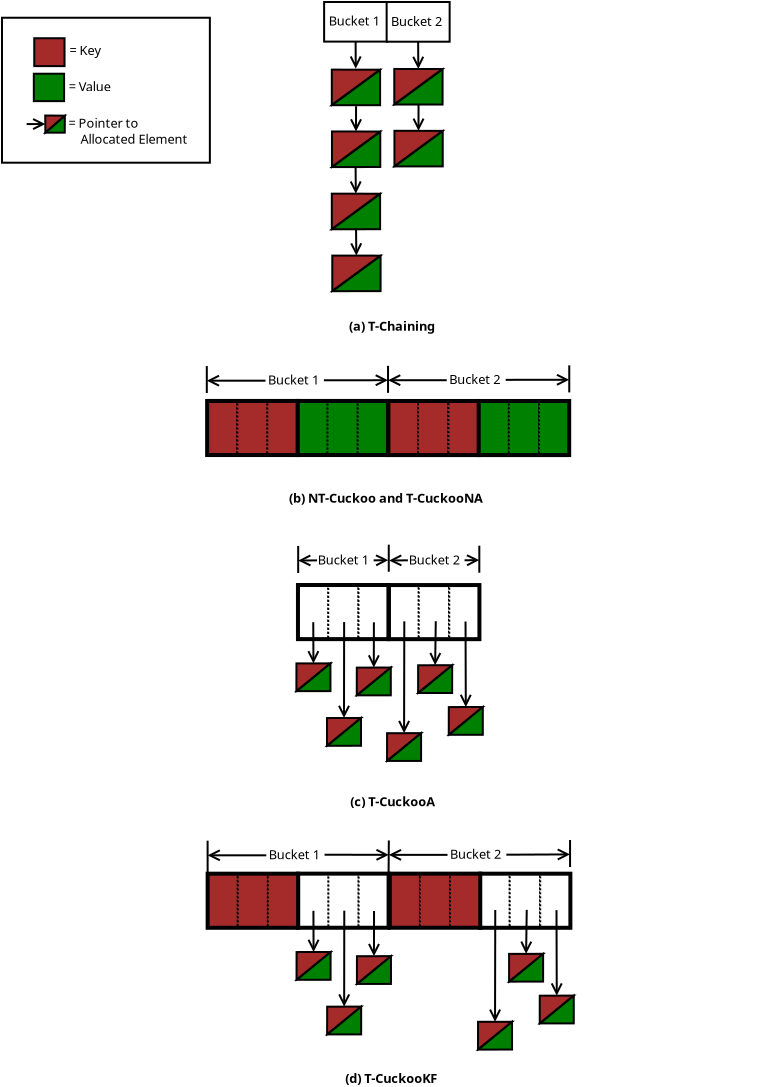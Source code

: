 <?xml version="1.0" encoding="UTF-8"?>
<dia:diagram xmlns:dia="http://www.lysator.liu.se/~alla/dia/">
  <dia:layer name="Background" visible="true" active="true">
    <dia:object type="Standard - Box" version="0" id="O0">
      <dia:attribute name="obj_pos">
        <dia:point val="-2.712,-12.557"/>
      </dia:attribute>
      <dia:attribute name="obj_bb">
        <dia:rectangle val="-2.762,-12.607;7.731,-5.259"/>
      </dia:attribute>
      <dia:attribute name="elem_corner">
        <dia:point val="-2.712,-12.557"/>
      </dia:attribute>
      <dia:attribute name="elem_width">
        <dia:real val="10.393"/>
      </dia:attribute>
      <dia:attribute name="elem_height">
        <dia:real val="7.248"/>
      </dia:attribute>
      <dia:attribute name="border_width">
        <dia:real val="0.1"/>
      </dia:attribute>
      <dia:attribute name="show_background">
        <dia:boolean val="false"/>
      </dia:attribute>
    </dia:object>
    <dia:object type="Standard - Box" version="0" id="O1">
      <dia:attribute name="obj_pos">
        <dia:point val="12.067,6.606"/>
      </dia:attribute>
      <dia:attribute name="obj_bb">
        <dia:rectangle val="12.017,6.556;13.63,9.361"/>
      </dia:attribute>
      <dia:attribute name="elem_corner">
        <dia:point val="12.067,6.606"/>
      </dia:attribute>
      <dia:attribute name="elem_width">
        <dia:real val="1.513"/>
      </dia:attribute>
      <dia:attribute name="elem_height">
        <dia:real val="2.705"/>
      </dia:attribute>
      <dia:attribute name="border_width">
        <dia:real val="0.1"/>
      </dia:attribute>
      <dia:attribute name="inner_color">
        <dia:color val="#008000"/>
      </dia:attribute>
      <dia:attribute name="show_background">
        <dia:boolean val="true"/>
      </dia:attribute>
      <dia:attribute name="line_style">
        <dia:enum val="4"/>
      </dia:attribute>
    </dia:object>
    <dia:object type="Standard - Box" version="0" id="O2">
      <dia:attribute name="obj_pos">
        <dia:point val="13.562,6.603"/>
      </dia:attribute>
      <dia:attribute name="obj_bb">
        <dia:rectangle val="13.511,6.553;15.124,9.358"/>
      </dia:attribute>
      <dia:attribute name="elem_corner">
        <dia:point val="13.562,6.603"/>
      </dia:attribute>
      <dia:attribute name="elem_width">
        <dia:real val="1.513"/>
      </dia:attribute>
      <dia:attribute name="elem_height">
        <dia:real val="2.705"/>
      </dia:attribute>
      <dia:attribute name="border_width">
        <dia:real val="0.1"/>
      </dia:attribute>
      <dia:attribute name="inner_color">
        <dia:color val="#008000"/>
      </dia:attribute>
      <dia:attribute name="show_background">
        <dia:boolean val="true"/>
      </dia:attribute>
      <dia:attribute name="line_style">
        <dia:enum val="4"/>
      </dia:attribute>
    </dia:object>
    <dia:object type="Standard - Box" version="0" id="O3">
      <dia:attribute name="obj_pos">
        <dia:point val="15.074,6.606"/>
      </dia:attribute>
      <dia:attribute name="obj_bb">
        <dia:rectangle val="15.024,6.556;16.637,9.361"/>
      </dia:attribute>
      <dia:attribute name="elem_corner">
        <dia:point val="15.074,6.606"/>
      </dia:attribute>
      <dia:attribute name="elem_width">
        <dia:real val="1.513"/>
      </dia:attribute>
      <dia:attribute name="elem_height">
        <dia:real val="2.705"/>
      </dia:attribute>
      <dia:attribute name="border_width">
        <dia:real val="0.1"/>
      </dia:attribute>
      <dia:attribute name="inner_color">
        <dia:color val="#008000"/>
      </dia:attribute>
      <dia:attribute name="show_background">
        <dia:boolean val="true"/>
      </dia:attribute>
      <dia:attribute name="line_style">
        <dia:enum val="4"/>
      </dia:attribute>
    </dia:object>
    <dia:object type="Standard - Box" version="0" id="O4">
      <dia:attribute name="obj_pos">
        <dia:point val="16.575,6.604"/>
      </dia:attribute>
      <dia:attribute name="obj_bb">
        <dia:rectangle val="16.525,6.554;18.139,9.359"/>
      </dia:attribute>
      <dia:attribute name="elem_corner">
        <dia:point val="16.575,6.604"/>
      </dia:attribute>
      <dia:attribute name="elem_width">
        <dia:real val="1.513"/>
      </dia:attribute>
      <dia:attribute name="elem_height">
        <dia:real val="2.705"/>
      </dia:attribute>
      <dia:attribute name="border_width">
        <dia:real val="0.1"/>
      </dia:attribute>
      <dia:attribute name="inner_color">
        <dia:color val="#a52a2a"/>
      </dia:attribute>
      <dia:attribute name="show_background">
        <dia:boolean val="true"/>
      </dia:attribute>
      <dia:attribute name="line_style">
        <dia:enum val="4"/>
      </dia:attribute>
    </dia:object>
    <dia:object type="Standard - Box" version="0" id="O5">
      <dia:attribute name="obj_pos">
        <dia:point val="18.088,6.588"/>
      </dia:attribute>
      <dia:attribute name="obj_bb">
        <dia:rectangle val="18.038,6.538;19.651,9.343"/>
      </dia:attribute>
      <dia:attribute name="elem_corner">
        <dia:point val="18.088,6.588"/>
      </dia:attribute>
      <dia:attribute name="elem_width">
        <dia:real val="1.513"/>
      </dia:attribute>
      <dia:attribute name="elem_height">
        <dia:real val="2.705"/>
      </dia:attribute>
      <dia:attribute name="border_width">
        <dia:real val="0.1"/>
      </dia:attribute>
      <dia:attribute name="inner_color">
        <dia:color val="#a52a2a"/>
      </dia:attribute>
      <dia:attribute name="show_background">
        <dia:boolean val="true"/>
      </dia:attribute>
      <dia:attribute name="line_style">
        <dia:enum val="4"/>
      </dia:attribute>
    </dia:object>
    <dia:object type="Standard - Box" version="0" id="O6">
      <dia:attribute name="obj_pos">
        <dia:point val="19.613,6.591"/>
      </dia:attribute>
      <dia:attribute name="obj_bb">
        <dia:rectangle val="19.563,6.541;21.176,9.347"/>
      </dia:attribute>
      <dia:attribute name="elem_corner">
        <dia:point val="19.613,6.591"/>
      </dia:attribute>
      <dia:attribute name="elem_width">
        <dia:real val="1.513"/>
      </dia:attribute>
      <dia:attribute name="elem_height">
        <dia:real val="2.705"/>
      </dia:attribute>
      <dia:attribute name="border_width">
        <dia:real val="0.1"/>
      </dia:attribute>
      <dia:attribute name="inner_color">
        <dia:color val="#a52a2a"/>
      </dia:attribute>
      <dia:attribute name="show_background">
        <dia:boolean val="true"/>
      </dia:attribute>
      <dia:attribute name="line_style">
        <dia:enum val="4"/>
      </dia:attribute>
    </dia:object>
    <dia:object type="Standard - Box" version="0" id="O7">
      <dia:attribute name="obj_pos">
        <dia:point val="12.105,15.822"/>
      </dia:attribute>
      <dia:attribute name="obj_bb">
        <dia:rectangle val="12.055,15.771;13.668,18.577"/>
      </dia:attribute>
      <dia:attribute name="elem_corner">
        <dia:point val="12.105,15.822"/>
      </dia:attribute>
      <dia:attribute name="elem_width">
        <dia:real val="1.513"/>
      </dia:attribute>
      <dia:attribute name="elem_height">
        <dia:real val="2.705"/>
      </dia:attribute>
      <dia:attribute name="border_width">
        <dia:real val="0.1"/>
      </dia:attribute>
      <dia:attribute name="show_background">
        <dia:boolean val="true"/>
      </dia:attribute>
      <dia:attribute name="line_style">
        <dia:enum val="4"/>
      </dia:attribute>
    </dia:object>
    <dia:object type="Standard - Box" version="0" id="O8">
      <dia:attribute name="obj_pos">
        <dia:point val="13.599,15.818"/>
      </dia:attribute>
      <dia:attribute name="obj_bb">
        <dia:rectangle val="13.549,15.768;15.162,18.573"/>
      </dia:attribute>
      <dia:attribute name="elem_corner">
        <dia:point val="13.599,15.818"/>
      </dia:attribute>
      <dia:attribute name="elem_width">
        <dia:real val="1.513"/>
      </dia:attribute>
      <dia:attribute name="elem_height">
        <dia:real val="2.705"/>
      </dia:attribute>
      <dia:attribute name="border_width">
        <dia:real val="0.1"/>
      </dia:attribute>
      <dia:attribute name="show_background">
        <dia:boolean val="true"/>
      </dia:attribute>
      <dia:attribute name="line_style">
        <dia:enum val="4"/>
      </dia:attribute>
    </dia:object>
    <dia:object type="Standard - Box" version="0" id="O9">
      <dia:attribute name="obj_pos">
        <dia:point val="15.112,15.822"/>
      </dia:attribute>
      <dia:attribute name="obj_bb">
        <dia:rectangle val="15.062,15.771;16.675,18.577"/>
      </dia:attribute>
      <dia:attribute name="elem_corner">
        <dia:point val="15.112,15.822"/>
      </dia:attribute>
      <dia:attribute name="elem_width">
        <dia:real val="1.513"/>
      </dia:attribute>
      <dia:attribute name="elem_height">
        <dia:real val="2.705"/>
      </dia:attribute>
      <dia:attribute name="border_width">
        <dia:real val="0.1"/>
      </dia:attribute>
      <dia:attribute name="show_background">
        <dia:boolean val="true"/>
      </dia:attribute>
      <dia:attribute name="line_style">
        <dia:enum val="4"/>
      </dia:attribute>
    </dia:object>
    <dia:object type="Standard - Box" version="0" id="O10">
      <dia:attribute name="obj_pos">
        <dia:point val="16.613,15.819"/>
      </dia:attribute>
      <dia:attribute name="obj_bb">
        <dia:rectangle val="16.563,15.769;18.176,18.574"/>
      </dia:attribute>
      <dia:attribute name="elem_corner">
        <dia:point val="16.613,15.819"/>
      </dia:attribute>
      <dia:attribute name="elem_width">
        <dia:real val="1.513"/>
      </dia:attribute>
      <dia:attribute name="elem_height">
        <dia:real val="2.705"/>
      </dia:attribute>
      <dia:attribute name="border_width">
        <dia:real val="0.1"/>
      </dia:attribute>
      <dia:attribute name="show_background">
        <dia:boolean val="true"/>
      </dia:attribute>
      <dia:attribute name="line_style">
        <dia:enum val="4"/>
      </dia:attribute>
    </dia:object>
    <dia:object type="Standard - Box" version="0" id="O11">
      <dia:attribute name="obj_pos">
        <dia:point val="18.126,15.803"/>
      </dia:attribute>
      <dia:attribute name="obj_bb">
        <dia:rectangle val="18.076,15.753;19.689,18.558"/>
      </dia:attribute>
      <dia:attribute name="elem_corner">
        <dia:point val="18.126,15.803"/>
      </dia:attribute>
      <dia:attribute name="elem_width">
        <dia:real val="1.513"/>
      </dia:attribute>
      <dia:attribute name="elem_height">
        <dia:real val="2.705"/>
      </dia:attribute>
      <dia:attribute name="border_width">
        <dia:real val="0.1"/>
      </dia:attribute>
      <dia:attribute name="show_background">
        <dia:boolean val="true"/>
      </dia:attribute>
      <dia:attribute name="line_style">
        <dia:enum val="4"/>
      </dia:attribute>
    </dia:object>
    <dia:object type="Standard - Box" version="0" id="O12">
      <dia:attribute name="obj_pos">
        <dia:point val="19.651,15.807"/>
      </dia:attribute>
      <dia:attribute name="obj_bb">
        <dia:rectangle val="19.601,15.757;21.214,18.562"/>
      </dia:attribute>
      <dia:attribute name="elem_corner">
        <dia:point val="19.651,15.807"/>
      </dia:attribute>
      <dia:attribute name="elem_width">
        <dia:real val="1.513"/>
      </dia:attribute>
      <dia:attribute name="elem_height">
        <dia:real val="2.705"/>
      </dia:attribute>
      <dia:attribute name="border_width">
        <dia:real val="0.1"/>
      </dia:attribute>
      <dia:attribute name="show_background">
        <dia:boolean val="true"/>
      </dia:attribute>
      <dia:attribute name="line_style">
        <dia:enum val="4"/>
      </dia:attribute>
    </dia:object>
    <dia:object type="Standard - Box" version="0" id="O13">
      <dia:attribute name="obj_pos">
        <dia:point val="12.06,6.603"/>
      </dia:attribute>
      <dia:attribute name="obj_bb">
        <dia:rectangle val="11.96,6.503;16.684,9.409"/>
      </dia:attribute>
      <dia:attribute name="elem_corner">
        <dia:point val="12.06,6.603"/>
      </dia:attribute>
      <dia:attribute name="elem_width">
        <dia:real val="4.524"/>
      </dia:attribute>
      <dia:attribute name="elem_height">
        <dia:real val="2.705"/>
      </dia:attribute>
      <dia:attribute name="border_width">
        <dia:real val="0.2"/>
      </dia:attribute>
      <dia:attribute name="show_background">
        <dia:boolean val="false"/>
      </dia:attribute>
    </dia:object>
    <dia:object type="Standard - Box" version="0" id="O14">
      <dia:attribute name="obj_pos">
        <dia:point val="16.609,6.605"/>
      </dia:attribute>
      <dia:attribute name="obj_bb">
        <dia:rectangle val="16.509,6.505;21.233,9.41"/>
      </dia:attribute>
      <dia:attribute name="elem_corner">
        <dia:point val="16.609,6.605"/>
      </dia:attribute>
      <dia:attribute name="elem_width">
        <dia:real val="4.524"/>
      </dia:attribute>
      <dia:attribute name="elem_height">
        <dia:real val="2.705"/>
      </dia:attribute>
      <dia:attribute name="border_width">
        <dia:real val="0.2"/>
      </dia:attribute>
      <dia:attribute name="show_background">
        <dia:boolean val="false"/>
      </dia:attribute>
    </dia:object>
    <dia:object type="Standard - Text" version="1" id="O15">
      <dia:attribute name="obj_pos">
        <dia:point val="14.449,40.71"/>
      </dia:attribute>
      <dia:attribute name="obj_bb">
        <dia:rectangle val="14.449,40.115;19.846,40.86"/>
      </dia:attribute>
      <dia:attribute name="text">
        <dia:composite type="text">
          <dia:attribute name="string">
            <dia:string>#(d) T-CuckooKF#</dia:string>
          </dia:attribute>
          <dia:attribute name="font">
            <dia:font family="sans" style="80" name="Helvetica-Bold"/>
          </dia:attribute>
          <dia:attribute name="height">
            <dia:real val="0.8"/>
          </dia:attribute>
          <dia:attribute name="pos">
            <dia:point val="14.449,40.71"/>
          </dia:attribute>
          <dia:attribute name="color">
            <dia:color val="#000000"/>
          </dia:attribute>
          <dia:attribute name="alignment">
            <dia:enum val="0"/>
          </dia:attribute>
        </dia:composite>
      </dia:attribute>
      <dia:attribute name="valign">
        <dia:enum val="3"/>
      </dia:attribute>
    </dia:object>
    <dia:object type="Standard - Text" version="1" id="O16">
      <dia:attribute name="obj_pos">
        <dia:point val="11.637,11.698"/>
      </dia:attribute>
      <dia:attribute name="obj_bb">
        <dia:rectangle val="11.637,11.103;22.657,11.848"/>
      </dia:attribute>
      <dia:attribute name="text">
        <dia:composite type="text">
          <dia:attribute name="string">
            <dia:string>#(b) NT-Cuckoo and T-CuckooNA#</dia:string>
          </dia:attribute>
          <dia:attribute name="font">
            <dia:font family="sans" style="80" name="Helvetica-Bold"/>
          </dia:attribute>
          <dia:attribute name="height">
            <dia:real val="0.8"/>
          </dia:attribute>
          <dia:attribute name="pos">
            <dia:point val="11.637,11.698"/>
          </dia:attribute>
          <dia:attribute name="color">
            <dia:color val="#000000"/>
          </dia:attribute>
          <dia:attribute name="alignment">
            <dia:enum val="0"/>
          </dia:attribute>
        </dia:composite>
      </dia:attribute>
      <dia:attribute name="valign">
        <dia:enum val="3"/>
      </dia:attribute>
    </dia:object>
    <dia:object type="Standard - Text" version="1" id="O17">
      <dia:attribute name="obj_pos">
        <dia:point val="14.706,26.868"/>
      </dia:attribute>
      <dia:attribute name="obj_bb">
        <dia:rectangle val="14.706,26.273;19.589,27.018"/>
      </dia:attribute>
      <dia:attribute name="text">
        <dia:composite type="text">
          <dia:attribute name="string">
            <dia:string>#(c) T-CuckooA#</dia:string>
          </dia:attribute>
          <dia:attribute name="font">
            <dia:font family="sans" style="80" name="Helvetica-Bold"/>
          </dia:attribute>
          <dia:attribute name="height">
            <dia:real val="0.8"/>
          </dia:attribute>
          <dia:attribute name="pos">
            <dia:point val="14.706,26.868"/>
          </dia:attribute>
          <dia:attribute name="color">
            <dia:color val="#000000"/>
          </dia:attribute>
          <dia:attribute name="alignment">
            <dia:enum val="0"/>
          </dia:attribute>
        </dia:composite>
      </dia:attribute>
      <dia:attribute name="valign">
        <dia:enum val="3"/>
      </dia:attribute>
    </dia:object>
    <dia:object type="Standard - Line" version="0" id="O18">
      <dia:attribute name="obj_pos">
        <dia:point val="12.851,17.666"/>
      </dia:attribute>
      <dia:attribute name="obj_bb">
        <dia:rectangle val="12.527,17.616;13.188,19.837"/>
      </dia:attribute>
      <dia:attribute name="conn_endpoints">
        <dia:point val="12.851,17.666"/>
        <dia:point val="12.86,19.725"/>
      </dia:attribute>
      <dia:attribute name="numcp">
        <dia:int val="1"/>
      </dia:attribute>
      <dia:attribute name="end_arrow">
        <dia:enum val="1"/>
      </dia:attribute>
      <dia:attribute name="end_arrow_length">
        <dia:real val="0.5"/>
      </dia:attribute>
      <dia:attribute name="end_arrow_width">
        <dia:real val="0.5"/>
      </dia:attribute>
      <dia:connections>
        <dia:connection handle="1" to="O57" connection="1"/>
      </dia:connections>
    </dia:object>
    <dia:object type="Standard - Line" version="0" id="O19">
      <dia:attribute name="obj_pos">
        <dia:point val="14.395,17.66"/>
      </dia:attribute>
      <dia:attribute name="obj_bb">
        <dia:rectangle val="14.058,17.61;14.72,22.568"/>
      </dia:attribute>
      <dia:attribute name="conn_endpoints">
        <dia:point val="14.395,17.66"/>
        <dia:point val="14.388,22.456"/>
      </dia:attribute>
      <dia:attribute name="numcp">
        <dia:int val="1"/>
      </dia:attribute>
      <dia:attribute name="end_arrow">
        <dia:enum val="1"/>
      </dia:attribute>
      <dia:attribute name="end_arrow_length">
        <dia:real val="0.5"/>
      </dia:attribute>
      <dia:attribute name="end_arrow_width">
        <dia:real val="0.5"/>
      </dia:attribute>
      <dia:connections>
        <dia:connection handle="1" to="O59" connection="1"/>
      </dia:connections>
    </dia:object>
    <dia:object type="Standard - Line" version="0" id="O20">
      <dia:attribute name="obj_pos">
        <dia:point val="15.883,17.674"/>
      </dia:attribute>
      <dia:attribute name="obj_bb">
        <dia:rectangle val="15.548,17.624;16.21,20.046"/>
      </dia:attribute>
      <dia:attribute name="conn_endpoints">
        <dia:point val="15.883,17.674"/>
        <dia:point val="15.878,19.934"/>
      </dia:attribute>
      <dia:attribute name="numcp">
        <dia:int val="1"/>
      </dia:attribute>
      <dia:attribute name="end_arrow">
        <dia:enum val="1"/>
      </dia:attribute>
      <dia:attribute name="end_arrow_length">
        <dia:real val="0.5"/>
      </dia:attribute>
      <dia:attribute name="end_arrow_width">
        <dia:real val="0.5"/>
      </dia:attribute>
      <dia:connections>
        <dia:connection handle="1" to="O61" connection="1"/>
      </dia:connections>
    </dia:object>
    <dia:object type="Standard - Line" version="0" id="O21">
      <dia:attribute name="obj_pos">
        <dia:point val="17.403,17.624"/>
      </dia:attribute>
      <dia:attribute name="obj_bb">
        <dia:rectangle val="17.062,17.574;17.724,23.326"/>
      </dia:attribute>
      <dia:attribute name="conn_endpoints">
        <dia:point val="17.403,17.624"/>
        <dia:point val="17.392,23.214"/>
      </dia:attribute>
      <dia:attribute name="numcp">
        <dia:int val="1"/>
      </dia:attribute>
      <dia:attribute name="end_arrow">
        <dia:enum val="1"/>
      </dia:attribute>
      <dia:attribute name="end_arrow_length">
        <dia:real val="0.5"/>
      </dia:attribute>
      <dia:attribute name="end_arrow_width">
        <dia:real val="0.5"/>
      </dia:attribute>
      <dia:connections>
        <dia:connection handle="1" to="O63" connection="1"/>
      </dia:connections>
    </dia:object>
    <dia:object type="Standard - Line" version="0" id="O22">
      <dia:attribute name="obj_pos">
        <dia:point val="18.977,17.618"/>
      </dia:attribute>
      <dia:attribute name="obj_bb">
        <dia:rectangle val="18.622,17.567;19.284,19.929"/>
      </dia:attribute>
      <dia:attribute name="conn_endpoints">
        <dia:point val="18.977,17.618"/>
        <dia:point val="18.945,19.817"/>
      </dia:attribute>
      <dia:attribute name="numcp">
        <dia:int val="1"/>
      </dia:attribute>
      <dia:attribute name="end_arrow">
        <dia:enum val="1"/>
      </dia:attribute>
      <dia:attribute name="end_arrow_length">
        <dia:real val="0.5"/>
      </dia:attribute>
      <dia:attribute name="end_arrow_width">
        <dia:real val="0.5"/>
      </dia:attribute>
      <dia:connections>
        <dia:connection handle="1" to="O65" connection="1"/>
      </dia:connections>
    </dia:object>
    <dia:object type="Standard - Line" version="0" id="O23">
      <dia:attribute name="obj_pos">
        <dia:point val="20.465,17.632"/>
      </dia:attribute>
      <dia:attribute name="obj_bb">
        <dia:rectangle val="20.145,17.582;20.807,22.019"/>
      </dia:attribute>
      <dia:attribute name="conn_endpoints">
        <dia:point val="20.465,17.632"/>
        <dia:point val="20.478,21.907"/>
      </dia:attribute>
      <dia:attribute name="numcp">
        <dia:int val="1"/>
      </dia:attribute>
      <dia:attribute name="end_arrow">
        <dia:enum val="1"/>
      </dia:attribute>
      <dia:attribute name="end_arrow_length">
        <dia:real val="0.5"/>
      </dia:attribute>
      <dia:attribute name="end_arrow_width">
        <dia:real val="0.5"/>
      </dia:attribute>
      <dia:connections>
        <dia:connection handle="1" to="O67" connection="1"/>
      </dia:connections>
    </dia:object>
    <dia:object type="Standard - Box" version="0" id="O24">
      <dia:attribute name="obj_pos">
        <dia:point val="13.394,-13.344"/>
      </dia:attribute>
      <dia:attribute name="obj_bb">
        <dia:rectangle val="13.344,-13.394;16.594,-11.314"/>
      </dia:attribute>
      <dia:attribute name="elem_corner">
        <dia:point val="13.394,-13.344"/>
      </dia:attribute>
      <dia:attribute name="elem_width">
        <dia:real val="3.15"/>
      </dia:attribute>
      <dia:attribute name="elem_height">
        <dia:real val="1.98"/>
      </dia:attribute>
      <dia:attribute name="show_background">
        <dia:boolean val="true"/>
      </dia:attribute>
    </dia:object>
    <dia:object type="Standard - Line" version="0" id="O25">
      <dia:attribute name="obj_pos">
        <dia:point val="14.969,-11.364"/>
      </dia:attribute>
      <dia:attribute name="obj_bb">
        <dia:rectangle val="14.642,-11.414;15.304,-9.898"/>
      </dia:attribute>
      <dia:attribute name="conn_endpoints">
        <dia:point val="14.969,-11.364"/>
        <dia:point val="14.975,-10.01"/>
      </dia:attribute>
      <dia:attribute name="numcp">
        <dia:int val="1"/>
      </dia:attribute>
      <dia:attribute name="end_arrow">
        <dia:enum val="1"/>
      </dia:attribute>
      <dia:attribute name="end_arrow_length">
        <dia:real val="0.5"/>
      </dia:attribute>
      <dia:attribute name="end_arrow_width">
        <dia:real val="0.5"/>
      </dia:attribute>
      <dia:connections>
        <dia:connection handle="0" to="O24" connection="6"/>
        <dia:connection handle="1" to="O39" connection="6"/>
      </dia:connections>
    </dia:object>
    <dia:object type="Standard - Line" version="0" id="O26">
      <dia:attribute name="obj_pos">
        <dia:point val="14.991,-8.135"/>
      </dia:attribute>
      <dia:attribute name="obj_bb">
        <dia:rectangle val="14.659,-8.185;15.32,-6.758"/>
      </dia:attribute>
      <dia:attribute name="conn_endpoints">
        <dia:point val="14.991,-8.135"/>
        <dia:point val="14.988,-6.869"/>
      </dia:attribute>
      <dia:attribute name="numcp">
        <dia:int val="1"/>
      </dia:attribute>
      <dia:attribute name="end_arrow">
        <dia:enum val="1"/>
      </dia:attribute>
      <dia:attribute name="end_arrow_length">
        <dia:real val="0.5"/>
      </dia:attribute>
      <dia:attribute name="end_arrow_width">
        <dia:real val="0.5"/>
      </dia:attribute>
      <dia:connections>
        <dia:connection handle="1" to="O41" connection="1"/>
      </dia:connections>
    </dia:object>
    <dia:object type="Standard - Text" version="1" id="O27">
      <dia:attribute name="obj_pos">
        <dia:point val="13.625,-12.169"/>
      </dia:attribute>
      <dia:attribute name="obj_bb">
        <dia:rectangle val="13.625,-12.764;16.425,-12.019"/>
      </dia:attribute>
      <dia:attribute name="text">
        <dia:composite type="text">
          <dia:attribute name="string">
            <dia:string>#Bucket 1#</dia:string>
          </dia:attribute>
          <dia:attribute name="font">
            <dia:font family="sans" style="0" name="Helvetica"/>
          </dia:attribute>
          <dia:attribute name="height">
            <dia:real val="0.8"/>
          </dia:attribute>
          <dia:attribute name="pos">
            <dia:point val="13.625,-12.169"/>
          </dia:attribute>
          <dia:attribute name="color">
            <dia:color val="#000000"/>
          </dia:attribute>
          <dia:attribute name="alignment">
            <dia:enum val="0"/>
          </dia:attribute>
        </dia:composite>
      </dia:attribute>
      <dia:attribute name="valign">
        <dia:enum val="3"/>
      </dia:attribute>
    </dia:object>
    <dia:object type="Standard - Text" version="1" id="O28">
      <dia:attribute name="obj_pos">
        <dia:point val="14.641,3.094"/>
      </dia:attribute>
      <dia:attribute name="obj_bb">
        <dia:rectangle val="14.641,2.499;19.654,3.244"/>
      </dia:attribute>
      <dia:attribute name="text">
        <dia:composite type="text">
          <dia:attribute name="string">
            <dia:string>#(a) T-Chaining#</dia:string>
          </dia:attribute>
          <dia:attribute name="font">
            <dia:font family="sans" style="80" name="Helvetica-Bold"/>
          </dia:attribute>
          <dia:attribute name="height">
            <dia:real val="0.8"/>
          </dia:attribute>
          <dia:attribute name="pos">
            <dia:point val="14.641,3.094"/>
          </dia:attribute>
          <dia:attribute name="color">
            <dia:color val="#000000"/>
          </dia:attribute>
          <dia:attribute name="alignment">
            <dia:enum val="0"/>
          </dia:attribute>
        </dia:composite>
      </dia:attribute>
      <dia:attribute name="valign">
        <dia:enum val="3"/>
      </dia:attribute>
    </dia:object>
    <dia:object type="Standard - Line" version="0" id="O29">
      <dia:attribute name="obj_pos">
        <dia:point val="14.968,-5.05"/>
      </dia:attribute>
      <dia:attribute name="obj_bb">
        <dia:rectangle val="14.644,-5.1;15.306,-3.648"/>
      </dia:attribute>
      <dia:attribute name="conn_endpoints">
        <dia:point val="14.968,-5.05"/>
        <dia:point val="14.98,-3.759"/>
      </dia:attribute>
      <dia:attribute name="numcp">
        <dia:int val="1"/>
      </dia:attribute>
      <dia:attribute name="end_arrow">
        <dia:enum val="1"/>
      </dia:attribute>
      <dia:attribute name="end_arrow_length">
        <dia:real val="0.5"/>
      </dia:attribute>
      <dia:attribute name="end_arrow_width">
        <dia:real val="0.5"/>
      </dia:attribute>
      <dia:connections>
        <dia:connection handle="1" to="O43" connection="1"/>
      </dia:connections>
    </dia:object>
    <dia:object type="Standard - Box" version="0" id="O30">
      <dia:attribute name="obj_pos">
        <dia:point val="16.52,-13.344"/>
      </dia:attribute>
      <dia:attribute name="obj_bb">
        <dia:rectangle val="16.47,-13.394;19.72,-11.309"/>
      </dia:attribute>
      <dia:attribute name="elem_corner">
        <dia:point val="16.52,-13.344"/>
      </dia:attribute>
      <dia:attribute name="elem_width">
        <dia:real val="3.15"/>
      </dia:attribute>
      <dia:attribute name="elem_height">
        <dia:real val="1.985"/>
      </dia:attribute>
      <dia:attribute name="show_background">
        <dia:boolean val="true"/>
      </dia:attribute>
    </dia:object>
    <dia:object type="Standard - Line" version="0" id="O31">
      <dia:attribute name="obj_pos">
        <dia:point val="18.095,-11.359"/>
      </dia:attribute>
      <dia:attribute name="obj_bb">
        <dia:rectangle val="17.77,-11.409;18.431,-9.882"/>
      </dia:attribute>
      <dia:attribute name="conn_endpoints">
        <dia:point val="18.095,-11.359"/>
        <dia:point val="18.104,-9.994"/>
      </dia:attribute>
      <dia:attribute name="numcp">
        <dia:int val="1"/>
      </dia:attribute>
      <dia:attribute name="end_arrow">
        <dia:enum val="1"/>
      </dia:attribute>
      <dia:attribute name="end_arrow_length">
        <dia:real val="0.5"/>
      </dia:attribute>
      <dia:attribute name="end_arrow_width">
        <dia:real val="0.5"/>
      </dia:attribute>
      <dia:connections>
        <dia:connection handle="0" to="O30" connection="6"/>
        <dia:connection handle="1" to="O49" connection="1"/>
      </dia:connections>
    </dia:object>
    <dia:object type="Standard - Text" version="1" id="O32">
      <dia:attribute name="obj_pos">
        <dia:point val="16.738,-12.147"/>
      </dia:attribute>
      <dia:attribute name="obj_bb">
        <dia:rectangle val="16.738,-12.742;19.538,-11.997"/>
      </dia:attribute>
      <dia:attribute name="text">
        <dia:composite type="text">
          <dia:attribute name="string">
            <dia:string>#Bucket 2#</dia:string>
          </dia:attribute>
          <dia:attribute name="font">
            <dia:font family="sans" style="0" name="Helvetica"/>
          </dia:attribute>
          <dia:attribute name="height">
            <dia:real val="0.8"/>
          </dia:attribute>
          <dia:attribute name="pos">
            <dia:point val="16.738,-12.147"/>
          </dia:attribute>
          <dia:attribute name="color">
            <dia:color val="#000000"/>
          </dia:attribute>
          <dia:attribute name="alignment">
            <dia:enum val="0"/>
          </dia:attribute>
        </dia:composite>
      </dia:attribute>
      <dia:attribute name="valign">
        <dia:enum val="3"/>
      </dia:attribute>
    </dia:object>
    <dia:object type="Standard - Box" version="0" id="O33">
      <dia:attribute name="obj_pos">
        <dia:point val="7.54,6.602"/>
      </dia:attribute>
      <dia:attribute name="obj_bb">
        <dia:rectangle val="7.49,6.552;9.103,9.357"/>
      </dia:attribute>
      <dia:attribute name="elem_corner">
        <dia:point val="7.54,6.602"/>
      </dia:attribute>
      <dia:attribute name="elem_width">
        <dia:real val="1.513"/>
      </dia:attribute>
      <dia:attribute name="elem_height">
        <dia:real val="2.705"/>
      </dia:attribute>
      <dia:attribute name="border_width">
        <dia:real val="0.1"/>
      </dia:attribute>
      <dia:attribute name="inner_color">
        <dia:color val="#a52a2a"/>
      </dia:attribute>
      <dia:attribute name="show_background">
        <dia:boolean val="true"/>
      </dia:attribute>
      <dia:attribute name="line_style">
        <dia:enum val="4"/>
      </dia:attribute>
    </dia:object>
    <dia:object type="Standard - Box" version="0" id="O34">
      <dia:attribute name="obj_pos">
        <dia:point val="9.053,6.605"/>
      </dia:attribute>
      <dia:attribute name="obj_bb">
        <dia:rectangle val="9.003,6.555;10.616,9.361"/>
      </dia:attribute>
      <dia:attribute name="elem_corner">
        <dia:point val="9.053,6.605"/>
      </dia:attribute>
      <dia:attribute name="elem_width">
        <dia:real val="1.513"/>
      </dia:attribute>
      <dia:attribute name="elem_height">
        <dia:real val="2.705"/>
      </dia:attribute>
      <dia:attribute name="border_width">
        <dia:real val="0.1"/>
      </dia:attribute>
      <dia:attribute name="inner_color">
        <dia:color val="#a52a2a"/>
      </dia:attribute>
      <dia:attribute name="show_background">
        <dia:boolean val="true"/>
      </dia:attribute>
      <dia:attribute name="line_style">
        <dia:enum val="4"/>
      </dia:attribute>
    </dia:object>
    <dia:object type="Standard - Box" version="0" id="O35">
      <dia:attribute name="obj_pos">
        <dia:point val="10.554,6.603"/>
      </dia:attribute>
      <dia:attribute name="obj_bb">
        <dia:rectangle val="10.504,6.553;12.117,9.358"/>
      </dia:attribute>
      <dia:attribute name="elem_corner">
        <dia:point val="10.554,6.603"/>
      </dia:attribute>
      <dia:attribute name="elem_width">
        <dia:real val="1.513"/>
      </dia:attribute>
      <dia:attribute name="elem_height">
        <dia:real val="2.705"/>
      </dia:attribute>
      <dia:attribute name="border_width">
        <dia:real val="0.1"/>
      </dia:attribute>
      <dia:attribute name="inner_color">
        <dia:color val="#a52a2a"/>
      </dia:attribute>
      <dia:attribute name="show_background">
        <dia:boolean val="true"/>
      </dia:attribute>
      <dia:attribute name="line_style">
        <dia:enum val="4"/>
      </dia:attribute>
    </dia:object>
    <dia:object type="Standard - Box" version="0" id="O36">
      <dia:attribute name="obj_pos">
        <dia:point val="21.125,6.595"/>
      </dia:attribute>
      <dia:attribute name="obj_bb">
        <dia:rectangle val="21.075,6.545;22.688,9.35"/>
      </dia:attribute>
      <dia:attribute name="elem_corner">
        <dia:point val="21.125,6.595"/>
      </dia:attribute>
      <dia:attribute name="elem_width">
        <dia:real val="1.513"/>
      </dia:attribute>
      <dia:attribute name="elem_height">
        <dia:real val="2.705"/>
      </dia:attribute>
      <dia:attribute name="border_width">
        <dia:real val="0.1"/>
      </dia:attribute>
      <dia:attribute name="inner_color">
        <dia:color val="#008000"/>
      </dia:attribute>
      <dia:attribute name="show_background">
        <dia:boolean val="true"/>
      </dia:attribute>
      <dia:attribute name="line_style">
        <dia:enum val="4"/>
      </dia:attribute>
    </dia:object>
    <dia:object type="Standard - Box" version="0" id="O37">
      <dia:attribute name="obj_pos">
        <dia:point val="22.627,6.592"/>
      </dia:attribute>
      <dia:attribute name="obj_bb">
        <dia:rectangle val="22.577,6.542;24.19,9.347"/>
      </dia:attribute>
      <dia:attribute name="elem_corner">
        <dia:point val="22.627,6.592"/>
      </dia:attribute>
      <dia:attribute name="elem_width">
        <dia:real val="1.513"/>
      </dia:attribute>
      <dia:attribute name="elem_height">
        <dia:real val="2.705"/>
      </dia:attribute>
      <dia:attribute name="border_width">
        <dia:real val="0.1"/>
      </dia:attribute>
      <dia:attribute name="inner_color">
        <dia:color val="#008000"/>
      </dia:attribute>
      <dia:attribute name="show_background">
        <dia:boolean val="true"/>
      </dia:attribute>
      <dia:attribute name="line_style">
        <dia:enum val="4"/>
      </dia:attribute>
    </dia:object>
    <dia:object type="Standard - Box" version="0" id="O38">
      <dia:attribute name="obj_pos">
        <dia:point val="24.139,6.596"/>
      </dia:attribute>
      <dia:attribute name="obj_bb">
        <dia:rectangle val="24.089,6.545;25.702,9.351"/>
      </dia:attribute>
      <dia:attribute name="elem_corner">
        <dia:point val="24.139,6.596"/>
      </dia:attribute>
      <dia:attribute name="elem_width">
        <dia:real val="1.513"/>
      </dia:attribute>
      <dia:attribute name="elem_height">
        <dia:real val="2.705"/>
      </dia:attribute>
      <dia:attribute name="border_width">
        <dia:real val="0.1"/>
      </dia:attribute>
      <dia:attribute name="inner_color">
        <dia:color val="#008000"/>
      </dia:attribute>
      <dia:attribute name="show_background">
        <dia:boolean val="true"/>
      </dia:attribute>
      <dia:attribute name="line_style">
        <dia:enum val="4"/>
      </dia:attribute>
    </dia:object>
    <dia:object type="Standard - Polygon" version="0" id="O39">
      <dia:attribute name="obj_pos">
        <dia:point val="13.778,-9.963"/>
      </dia:attribute>
      <dia:attribute name="obj_bb">
        <dia:rectangle val="13.728,-10.013;16.334,-8.097"/>
      </dia:attribute>
      <dia:attribute name="poly_points">
        <dia:point val="13.778,-9.963"/>
        <dia:point val="16.182,-9.96"/>
        <dia:point val="13.778,-8.195"/>
      </dia:attribute>
      <dia:attribute name="line_width">
        <dia:real val="0.1"/>
      </dia:attribute>
      <dia:attribute name="inner_color">
        <dia:color val="#a52a2a"/>
      </dia:attribute>
      <dia:attribute name="show_background">
        <dia:boolean val="true"/>
      </dia:attribute>
    </dia:object>
    <dia:object type="Standard - Polygon" version="0" id="O40">
      <dia:attribute name="obj_pos">
        <dia:point val="16.193,-8.185"/>
      </dia:attribute>
      <dia:attribute name="obj_bb">
        <dia:rectangle val="13.636,-10.046;16.243,-8.133"/>
      </dia:attribute>
      <dia:attribute name="poly_points">
        <dia:point val="16.193,-8.185"/>
        <dia:point val="16.193,-9.948"/>
        <dia:point val="13.789,-8.183"/>
      </dia:attribute>
      <dia:attribute name="line_width">
        <dia:real val="0.1"/>
      </dia:attribute>
      <dia:attribute name="inner_color">
        <dia:color val="#008000"/>
      </dia:attribute>
      <dia:attribute name="show_background">
        <dia:boolean val="true"/>
      </dia:attribute>
    </dia:object>
    <dia:object type="Standard - Polygon" version="0" id="O41">
      <dia:attribute name="obj_pos">
        <dia:point val="13.786,-6.871"/>
      </dia:attribute>
      <dia:attribute name="obj_bb">
        <dia:rectangle val="13.736,-6.921;16.343,-5.005"/>
      </dia:attribute>
      <dia:attribute name="poly_points">
        <dia:point val="13.786,-6.871"/>
        <dia:point val="16.19,-6.868"/>
        <dia:point val="13.786,-5.103"/>
      </dia:attribute>
      <dia:attribute name="line_width">
        <dia:real val="0.1"/>
      </dia:attribute>
      <dia:attribute name="inner_color">
        <dia:color val="#a52a2a"/>
      </dia:attribute>
      <dia:attribute name="show_background">
        <dia:boolean val="true"/>
      </dia:attribute>
    </dia:object>
    <dia:object type="Standard - Polygon" version="0" id="O42">
      <dia:attribute name="obj_pos">
        <dia:point val="16.201,-5.093"/>
      </dia:attribute>
      <dia:attribute name="obj_bb">
        <dia:rectangle val="13.644,-6.954;16.251,-5.041"/>
      </dia:attribute>
      <dia:attribute name="poly_points">
        <dia:point val="16.201,-5.093"/>
        <dia:point val="16.201,-6.856"/>
        <dia:point val="13.797,-5.091"/>
      </dia:attribute>
      <dia:attribute name="line_width">
        <dia:real val="0.1"/>
      </dia:attribute>
      <dia:attribute name="inner_color">
        <dia:color val="#008000"/>
      </dia:attribute>
      <dia:attribute name="show_background">
        <dia:boolean val="true"/>
      </dia:attribute>
    </dia:object>
    <dia:object type="Standard - Polygon" version="0" id="O43">
      <dia:attribute name="obj_pos">
        <dia:point val="13.778,-3.761"/>
      </dia:attribute>
      <dia:attribute name="obj_bb">
        <dia:rectangle val="13.728,-3.811;16.334,-1.895"/>
      </dia:attribute>
      <dia:attribute name="poly_points">
        <dia:point val="13.778,-3.761"/>
        <dia:point val="16.182,-3.758"/>
        <dia:point val="13.778,-1.993"/>
      </dia:attribute>
      <dia:attribute name="line_width">
        <dia:real val="0.1"/>
      </dia:attribute>
      <dia:attribute name="inner_color">
        <dia:color val="#a52a2a"/>
      </dia:attribute>
      <dia:attribute name="show_background">
        <dia:boolean val="true"/>
      </dia:attribute>
    </dia:object>
    <dia:object type="Standard - Polygon" version="0" id="O44">
      <dia:attribute name="obj_pos">
        <dia:point val="16.193,-1.983"/>
      </dia:attribute>
      <dia:attribute name="obj_bb">
        <dia:rectangle val="13.636,-3.844;16.243,-1.931"/>
      </dia:attribute>
      <dia:attribute name="poly_points">
        <dia:point val="16.193,-1.983"/>
        <dia:point val="16.193,-3.746"/>
        <dia:point val="13.789,-1.981"/>
      </dia:attribute>
      <dia:attribute name="line_width">
        <dia:real val="0.1"/>
      </dia:attribute>
      <dia:attribute name="inner_color">
        <dia:color val="#008000"/>
      </dia:attribute>
      <dia:attribute name="show_background">
        <dia:boolean val="true"/>
      </dia:attribute>
    </dia:object>
    <dia:object type="Standard - Line" version="0" id="O45">
      <dia:attribute name="obj_pos">
        <dia:point val="14.991,-1.982"/>
      </dia:attribute>
      <dia:attribute name="obj_bb">
        <dia:rectangle val="14.668,-2.032;15.329,-0.552"/>
      </dia:attribute>
      <dia:attribute name="conn_endpoints">
        <dia:point val="14.991,-1.982"/>
        <dia:point val="15.004,-0.664"/>
      </dia:attribute>
      <dia:attribute name="numcp">
        <dia:int val="1"/>
      </dia:attribute>
      <dia:attribute name="end_arrow">
        <dia:enum val="1"/>
      </dia:attribute>
      <dia:attribute name="end_arrow_length">
        <dia:real val="0.5"/>
      </dia:attribute>
      <dia:attribute name="end_arrow_width">
        <dia:real val="0.5"/>
      </dia:attribute>
      <dia:connections>
        <dia:connection handle="0" to="O44" connection="5"/>
        <dia:connection handle="1" to="O46" connection="1"/>
      </dia:connections>
    </dia:object>
    <dia:object type="Standard - Polygon" version="0" id="O46">
      <dia:attribute name="obj_pos">
        <dia:point val="13.802,-0.665"/>
      </dia:attribute>
      <dia:attribute name="obj_bb">
        <dia:rectangle val="13.752,-0.715;16.358,1.201"/>
      </dia:attribute>
      <dia:attribute name="poly_points">
        <dia:point val="13.802,-0.665"/>
        <dia:point val="16.206,-0.662"/>
        <dia:point val="13.802,1.103"/>
      </dia:attribute>
      <dia:attribute name="line_width">
        <dia:real val="0.1"/>
      </dia:attribute>
      <dia:attribute name="inner_color">
        <dia:color val="#a52a2a"/>
      </dia:attribute>
      <dia:attribute name="show_background">
        <dia:boolean val="true"/>
      </dia:attribute>
    </dia:object>
    <dia:object type="Standard - Polygon" version="0" id="O47">
      <dia:attribute name="obj_pos">
        <dia:point val="16.217,1.113"/>
      </dia:attribute>
      <dia:attribute name="obj_bb">
        <dia:rectangle val="13.66,-0.749;16.267,1.165"/>
      </dia:attribute>
      <dia:attribute name="poly_points">
        <dia:point val="16.217,1.113"/>
        <dia:point val="16.217,-0.65"/>
        <dia:point val="13.813,1.115"/>
      </dia:attribute>
      <dia:attribute name="line_width">
        <dia:real val="0.1"/>
      </dia:attribute>
      <dia:attribute name="inner_color">
        <dia:color val="#008000"/>
      </dia:attribute>
      <dia:attribute name="show_background">
        <dia:boolean val="true"/>
      </dia:attribute>
    </dia:object>
    <dia:object type="Standard - Line" version="0" id="O48">
      <dia:attribute name="obj_pos">
        <dia:point val="18.115,-8.217"/>
      </dia:attribute>
      <dia:attribute name="obj_bb">
        <dia:rectangle val="17.783,-8.267;18.444,-6.79"/>
      </dia:attribute>
      <dia:attribute name="conn_endpoints">
        <dia:point val="18.115,-8.217"/>
        <dia:point val="18.113,-6.902"/>
      </dia:attribute>
      <dia:attribute name="numcp">
        <dia:int val="1"/>
      </dia:attribute>
      <dia:attribute name="end_arrow">
        <dia:enum val="1"/>
      </dia:attribute>
      <dia:attribute name="end_arrow_length">
        <dia:real val="0.5"/>
      </dia:attribute>
      <dia:attribute name="end_arrow_width">
        <dia:real val="0.5"/>
      </dia:attribute>
      <dia:connections>
        <dia:connection handle="0" to="O50" connection="5"/>
        <dia:connection handle="1" to="O51" connection="1"/>
      </dia:connections>
    </dia:object>
    <dia:object type="Standard - Polygon" version="0" id="O49">
      <dia:attribute name="obj_pos">
        <dia:point val="16.902,-9.996"/>
      </dia:attribute>
      <dia:attribute name="obj_bb">
        <dia:rectangle val="16.852,-10.046;19.458,-8.129"/>
      </dia:attribute>
      <dia:attribute name="poly_points">
        <dia:point val="16.902,-9.996"/>
        <dia:point val="19.306,-9.993"/>
        <dia:point val="16.902,-8.228"/>
      </dia:attribute>
      <dia:attribute name="line_width">
        <dia:real val="0.1"/>
      </dia:attribute>
      <dia:attribute name="inner_color">
        <dia:color val="#a52a2a"/>
      </dia:attribute>
      <dia:attribute name="show_background">
        <dia:boolean val="true"/>
      </dia:attribute>
    </dia:object>
    <dia:object type="Standard - Polygon" version="0" id="O50">
      <dia:attribute name="obj_pos">
        <dia:point val="19.317,-8.218"/>
      </dia:attribute>
      <dia:attribute name="obj_bb">
        <dia:rectangle val="16.76,-10.079;19.367,-8.166"/>
      </dia:attribute>
      <dia:attribute name="poly_points">
        <dia:point val="19.317,-8.218"/>
        <dia:point val="19.317,-9.981"/>
        <dia:point val="16.913,-8.216"/>
      </dia:attribute>
      <dia:attribute name="line_width">
        <dia:real val="0.1"/>
      </dia:attribute>
      <dia:attribute name="inner_color">
        <dia:color val="#008000"/>
      </dia:attribute>
      <dia:attribute name="show_background">
        <dia:boolean val="true"/>
      </dia:attribute>
    </dia:object>
    <dia:object type="Standard - Polygon" version="0" id="O51">
      <dia:attribute name="obj_pos">
        <dia:point val="16.91,-6.904"/>
      </dia:attribute>
      <dia:attribute name="obj_bb">
        <dia:rectangle val="16.86,-6.954;19.467,-5.037"/>
      </dia:attribute>
      <dia:attribute name="poly_points">
        <dia:point val="16.91,-6.904"/>
        <dia:point val="19.314,-6.901"/>
        <dia:point val="16.91,-5.136"/>
      </dia:attribute>
      <dia:attribute name="line_width">
        <dia:real val="0.1"/>
      </dia:attribute>
      <dia:attribute name="inner_color">
        <dia:color val="#a52a2a"/>
      </dia:attribute>
      <dia:attribute name="show_background">
        <dia:boolean val="true"/>
      </dia:attribute>
    </dia:object>
    <dia:object type="Standard - Polygon" version="0" id="O52">
      <dia:attribute name="obj_pos">
        <dia:point val="19.325,-5.125"/>
      </dia:attribute>
      <dia:attribute name="obj_bb">
        <dia:rectangle val="16.769,-6.987;19.375,-5.074"/>
      </dia:attribute>
      <dia:attribute name="poly_points">
        <dia:point val="19.325,-5.125"/>
        <dia:point val="19.325,-6.888"/>
        <dia:point val="16.921,-5.124"/>
      </dia:attribute>
      <dia:attribute name="line_width">
        <dia:real val="0.1"/>
      </dia:attribute>
      <dia:attribute name="inner_color">
        <dia:color val="#008000"/>
      </dia:attribute>
      <dia:attribute name="show_background">
        <dia:boolean val="true"/>
      </dia:attribute>
    </dia:object>
    <dia:object type="Standard - Box" version="0" id="O53">
      <dia:attribute name="obj_pos">
        <dia:point val="7.545,6.603"/>
      </dia:attribute>
      <dia:attribute name="obj_bb">
        <dia:rectangle val="7.445,6.503;12.169,9.409"/>
      </dia:attribute>
      <dia:attribute name="elem_corner">
        <dia:point val="7.545,6.603"/>
      </dia:attribute>
      <dia:attribute name="elem_width">
        <dia:real val="4.524"/>
      </dia:attribute>
      <dia:attribute name="elem_height">
        <dia:real val="2.705"/>
      </dia:attribute>
      <dia:attribute name="border_width">
        <dia:real val="0.2"/>
      </dia:attribute>
      <dia:attribute name="show_background">
        <dia:boolean val="false"/>
      </dia:attribute>
    </dia:object>
    <dia:object type="Standard - Box" version="0" id="O54">
      <dia:attribute name="obj_pos">
        <dia:point val="21.124,6.605"/>
      </dia:attribute>
      <dia:attribute name="obj_bb">
        <dia:rectangle val="21.024,6.505;25.748,9.41"/>
      </dia:attribute>
      <dia:attribute name="elem_corner">
        <dia:point val="21.124,6.605"/>
      </dia:attribute>
      <dia:attribute name="elem_width">
        <dia:real val="4.524"/>
      </dia:attribute>
      <dia:attribute name="elem_height">
        <dia:real val="2.705"/>
      </dia:attribute>
      <dia:attribute name="border_width">
        <dia:real val="0.2"/>
      </dia:attribute>
      <dia:attribute name="show_background">
        <dia:boolean val="false"/>
      </dia:attribute>
    </dia:object>
    <dia:object type="Standard - Box" version="0" id="O55">
      <dia:attribute name="obj_pos">
        <dia:point val="12.086,15.807"/>
      </dia:attribute>
      <dia:attribute name="obj_bb">
        <dia:rectangle val="11.986,15.707;16.71,18.613"/>
      </dia:attribute>
      <dia:attribute name="elem_corner">
        <dia:point val="12.086,15.807"/>
      </dia:attribute>
      <dia:attribute name="elem_width">
        <dia:real val="4.524"/>
      </dia:attribute>
      <dia:attribute name="elem_height">
        <dia:real val="2.705"/>
      </dia:attribute>
      <dia:attribute name="border_width">
        <dia:real val="0.2"/>
      </dia:attribute>
      <dia:attribute name="show_background">
        <dia:boolean val="false"/>
      </dia:attribute>
    </dia:object>
    <dia:object type="Standard - Box" version="0" id="O56">
      <dia:attribute name="obj_pos">
        <dia:point val="16.635,15.809"/>
      </dia:attribute>
      <dia:attribute name="obj_bb">
        <dia:rectangle val="16.535,15.709;21.259,18.614"/>
      </dia:attribute>
      <dia:attribute name="elem_corner">
        <dia:point val="16.635,15.809"/>
      </dia:attribute>
      <dia:attribute name="elem_width">
        <dia:real val="4.524"/>
      </dia:attribute>
      <dia:attribute name="elem_height">
        <dia:real val="2.705"/>
      </dia:attribute>
      <dia:attribute name="border_width">
        <dia:real val="0.2"/>
      </dia:attribute>
      <dia:attribute name="show_background">
        <dia:boolean val="false"/>
      </dia:attribute>
    </dia:object>
    <dia:object type="Standard - Polygon" version="0" id="O57">
      <dia:attribute name="obj_pos">
        <dia:point val="12.01,19.727"/>
      </dia:attribute>
      <dia:attribute name="obj_bb">
        <dia:rectangle val="11.958,19.673;13.851,21.211"/>
      </dia:attribute>
      <dia:attribute name="poly_points">
        <dia:point val="12.01,19.727"/>
        <dia:point val="13.71,19.724"/>
        <dia:point val="12.008,21.106"/>
      </dia:attribute>
      <dia:attribute name="line_width">
        <dia:real val="0.1"/>
      </dia:attribute>
      <dia:attribute name="inner_color">
        <dia:color val="#a52a2a"/>
      </dia:attribute>
      <dia:attribute name="show_background">
        <dia:boolean val="true"/>
      </dia:attribute>
    </dia:object>
    <dia:object type="Standard - Polygon" version="0" id="O58">
      <dia:attribute name="obj_pos">
        <dia:point val="13.71,21.113"/>
      </dia:attribute>
      <dia:attribute name="obj_bb">
        <dia:rectangle val="11.886,19.62;13.76,21.165"/>
      </dia:attribute>
      <dia:attribute name="poly_points">
        <dia:point val="13.71,21.113"/>
        <dia:point val="13.71,19.727"/>
        <dia:point val="12.025,21.114"/>
      </dia:attribute>
      <dia:attribute name="line_width">
        <dia:real val="0.1"/>
      </dia:attribute>
      <dia:attribute name="inner_color">
        <dia:color val="#008000"/>
      </dia:attribute>
      <dia:attribute name="show_background">
        <dia:boolean val="true"/>
      </dia:attribute>
    </dia:object>
    <dia:object type="Standard - Polygon" version="0" id="O59">
      <dia:attribute name="obj_pos">
        <dia:point val="13.538,22.458"/>
      </dia:attribute>
      <dia:attribute name="obj_bb">
        <dia:rectangle val="13.486,22.404;15.38,23.942"/>
      </dia:attribute>
      <dia:attribute name="poly_points">
        <dia:point val="13.538,22.458"/>
        <dia:point val="15.239,22.454"/>
        <dia:point val="13.537,23.837"/>
      </dia:attribute>
      <dia:attribute name="line_width">
        <dia:real val="0.1"/>
      </dia:attribute>
      <dia:attribute name="inner_color">
        <dia:color val="#a52a2a"/>
      </dia:attribute>
      <dia:attribute name="show_background">
        <dia:boolean val="true"/>
      </dia:attribute>
    </dia:object>
    <dia:object type="Standard - Polygon" version="0" id="O60">
      <dia:attribute name="obj_pos">
        <dia:point val="15.239,23.844"/>
      </dia:attribute>
      <dia:attribute name="obj_bb">
        <dia:rectangle val="13.414,22.351;15.289,23.895"/>
      </dia:attribute>
      <dia:attribute name="poly_points">
        <dia:point val="15.239,23.844"/>
        <dia:point val="15.239,22.457"/>
        <dia:point val="13.554,23.845"/>
      </dia:attribute>
      <dia:attribute name="line_width">
        <dia:real val="0.1"/>
      </dia:attribute>
      <dia:attribute name="inner_color">
        <dia:color val="#008000"/>
      </dia:attribute>
      <dia:attribute name="show_background">
        <dia:boolean val="true"/>
      </dia:attribute>
    </dia:object>
    <dia:object type="Standard - Polygon" version="0" id="O61">
      <dia:attribute name="obj_pos">
        <dia:point val="15.028,19.936"/>
      </dia:attribute>
      <dia:attribute name="obj_bb">
        <dia:rectangle val="14.976,19.882;16.869,21.42"/>
      </dia:attribute>
      <dia:attribute name="poly_points">
        <dia:point val="15.028,19.936"/>
        <dia:point val="16.728,19.932"/>
        <dia:point val="15.026,21.314"/>
      </dia:attribute>
      <dia:attribute name="line_width">
        <dia:real val="0.1"/>
      </dia:attribute>
      <dia:attribute name="inner_color">
        <dia:color val="#a52a2a"/>
      </dia:attribute>
      <dia:attribute name="show_background">
        <dia:boolean val="true"/>
      </dia:attribute>
    </dia:object>
    <dia:object type="Standard - Polygon" version="0" id="O62">
      <dia:attribute name="obj_pos">
        <dia:point val="16.728,21.322"/>
      </dia:attribute>
      <dia:attribute name="obj_bb">
        <dia:rectangle val="14.904,19.829;16.778,21.373"/>
      </dia:attribute>
      <dia:attribute name="poly_points">
        <dia:point val="16.728,21.322"/>
        <dia:point val="16.728,19.935"/>
        <dia:point val="15.043,21.323"/>
      </dia:attribute>
      <dia:attribute name="line_width">
        <dia:real val="0.1"/>
      </dia:attribute>
      <dia:attribute name="inner_color">
        <dia:color val="#008000"/>
      </dia:attribute>
      <dia:attribute name="show_background">
        <dia:boolean val="true"/>
      </dia:attribute>
    </dia:object>
    <dia:object type="Standard - Polygon" version="0" id="O63">
      <dia:attribute name="obj_pos">
        <dia:point val="16.541,23.216"/>
      </dia:attribute>
      <dia:attribute name="obj_bb">
        <dia:rectangle val="16.49,23.162;18.383,24.7"/>
      </dia:attribute>
      <dia:attribute name="poly_points">
        <dia:point val="16.541,23.216"/>
        <dia:point val="18.242,23.213"/>
        <dia:point val="16.54,24.595"/>
      </dia:attribute>
      <dia:attribute name="line_width">
        <dia:real val="0.1"/>
      </dia:attribute>
      <dia:attribute name="inner_color">
        <dia:color val="#a52a2a"/>
      </dia:attribute>
      <dia:attribute name="show_background">
        <dia:boolean val="true"/>
      </dia:attribute>
    </dia:object>
    <dia:object type="Standard - Polygon" version="0" id="O64">
      <dia:attribute name="obj_pos">
        <dia:point val="18.242,24.602"/>
      </dia:attribute>
      <dia:attribute name="obj_bb">
        <dia:rectangle val="16.418,23.11;18.292,24.654"/>
      </dia:attribute>
      <dia:attribute name="poly_points">
        <dia:point val="18.242,24.602"/>
        <dia:point val="18.242,23.215"/>
        <dia:point val="16.557,24.604"/>
      </dia:attribute>
      <dia:attribute name="line_width">
        <dia:real val="0.1"/>
      </dia:attribute>
      <dia:attribute name="inner_color">
        <dia:color val="#008000"/>
      </dia:attribute>
      <dia:attribute name="show_background">
        <dia:boolean val="true"/>
      </dia:attribute>
    </dia:object>
    <dia:object type="Standard - Polygon" version="0" id="O65">
      <dia:attribute name="obj_pos">
        <dia:point val="18.095,19.819"/>
      </dia:attribute>
      <dia:attribute name="obj_bb">
        <dia:rectangle val="18.043,19.765;19.937,21.303"/>
      </dia:attribute>
      <dia:attribute name="poly_points">
        <dia:point val="18.095,19.819"/>
        <dia:point val="19.795,19.815"/>
        <dia:point val="18.093,21.198"/>
      </dia:attribute>
      <dia:attribute name="line_width">
        <dia:real val="0.1"/>
      </dia:attribute>
      <dia:attribute name="inner_color">
        <dia:color val="#a52a2a"/>
      </dia:attribute>
      <dia:attribute name="show_background">
        <dia:boolean val="true"/>
      </dia:attribute>
    </dia:object>
    <dia:object type="Standard - Polygon" version="0" id="O66">
      <dia:attribute name="obj_pos">
        <dia:point val="19.795,21.205"/>
      </dia:attribute>
      <dia:attribute name="obj_bb">
        <dia:rectangle val="17.971,19.712;19.846,21.257"/>
      </dia:attribute>
      <dia:attribute name="poly_points">
        <dia:point val="19.795,21.205"/>
        <dia:point val="19.796,19.818"/>
        <dia:point val="18.11,21.206"/>
      </dia:attribute>
      <dia:attribute name="line_width">
        <dia:real val="0.1"/>
      </dia:attribute>
      <dia:attribute name="inner_color">
        <dia:color val="#008000"/>
      </dia:attribute>
      <dia:attribute name="show_background">
        <dia:boolean val="true"/>
      </dia:attribute>
    </dia:object>
    <dia:object type="Standard - Polygon" version="0" id="O67">
      <dia:attribute name="obj_pos">
        <dia:point val="19.628,21.909"/>
      </dia:attribute>
      <dia:attribute name="obj_bb">
        <dia:rectangle val="19.576,21.855;21.469,23.393"/>
      </dia:attribute>
      <dia:attribute name="poly_points">
        <dia:point val="19.628,21.909"/>
        <dia:point val="21.328,21.905"/>
        <dia:point val="19.626,23.288"/>
      </dia:attribute>
      <dia:attribute name="line_width">
        <dia:real val="0.1"/>
      </dia:attribute>
      <dia:attribute name="inner_color">
        <dia:color val="#a52a2a"/>
      </dia:attribute>
      <dia:attribute name="show_background">
        <dia:boolean val="true"/>
      </dia:attribute>
    </dia:object>
    <dia:object type="Standard - Polygon" version="0" id="O68">
      <dia:attribute name="obj_pos">
        <dia:point val="21.328,23.295"/>
      </dia:attribute>
      <dia:attribute name="obj_bb">
        <dia:rectangle val="19.504,21.802;21.378,23.346"/>
      </dia:attribute>
      <dia:attribute name="poly_points">
        <dia:point val="21.328,23.295"/>
        <dia:point val="21.328,21.908"/>
        <dia:point val="19.643,23.296"/>
      </dia:attribute>
      <dia:attribute name="line_width">
        <dia:real val="0.1"/>
      </dia:attribute>
      <dia:attribute name="inner_color">
        <dia:color val="#008000"/>
      </dia:attribute>
      <dia:attribute name="show_background">
        <dia:boolean val="true"/>
      </dia:attribute>
    </dia:object>
    <dia:object type="Standard - Box" version="0" id="O69">
      <dia:attribute name="obj_pos">
        <dia:point val="12.112,30.253"/>
      </dia:attribute>
      <dia:attribute name="obj_bb">
        <dia:rectangle val="12.062,30.203;13.675,33.008"/>
      </dia:attribute>
      <dia:attribute name="elem_corner">
        <dia:point val="12.112,30.253"/>
      </dia:attribute>
      <dia:attribute name="elem_width">
        <dia:real val="1.513"/>
      </dia:attribute>
      <dia:attribute name="elem_height">
        <dia:real val="2.705"/>
      </dia:attribute>
      <dia:attribute name="border_width">
        <dia:real val="0.1"/>
      </dia:attribute>
      <dia:attribute name="show_background">
        <dia:boolean val="true"/>
      </dia:attribute>
      <dia:attribute name="line_style">
        <dia:enum val="4"/>
      </dia:attribute>
    </dia:object>
    <dia:object type="Standard - Box" version="0" id="O70">
      <dia:attribute name="obj_pos">
        <dia:point val="13.607,30.25"/>
      </dia:attribute>
      <dia:attribute name="obj_bb">
        <dia:rectangle val="13.557,30.2;15.17,33.005"/>
      </dia:attribute>
      <dia:attribute name="elem_corner">
        <dia:point val="13.607,30.25"/>
      </dia:attribute>
      <dia:attribute name="elem_width">
        <dia:real val="1.513"/>
      </dia:attribute>
      <dia:attribute name="elem_height">
        <dia:real val="2.705"/>
      </dia:attribute>
      <dia:attribute name="border_width">
        <dia:real val="0.1"/>
      </dia:attribute>
      <dia:attribute name="show_background">
        <dia:boolean val="true"/>
      </dia:attribute>
      <dia:attribute name="line_style">
        <dia:enum val="4"/>
      </dia:attribute>
    </dia:object>
    <dia:object type="Standard - Box" version="0" id="O71">
      <dia:attribute name="obj_pos">
        <dia:point val="15.119,30.253"/>
      </dia:attribute>
      <dia:attribute name="obj_bb">
        <dia:rectangle val="15.069,30.203;16.683,33.008"/>
      </dia:attribute>
      <dia:attribute name="elem_corner">
        <dia:point val="15.119,30.253"/>
      </dia:attribute>
      <dia:attribute name="elem_width">
        <dia:real val="1.513"/>
      </dia:attribute>
      <dia:attribute name="elem_height">
        <dia:real val="2.705"/>
      </dia:attribute>
      <dia:attribute name="border_width">
        <dia:real val="0.1"/>
      </dia:attribute>
      <dia:attribute name="show_background">
        <dia:boolean val="true"/>
      </dia:attribute>
      <dia:attribute name="line_style">
        <dia:enum val="4"/>
      </dia:attribute>
    </dia:object>
    <dia:object type="Standard - Box" version="0" id="O72">
      <dia:attribute name="obj_pos">
        <dia:point val="21.162,30.25"/>
      </dia:attribute>
      <dia:attribute name="obj_bb">
        <dia:rectangle val="21.111,30.2;22.724,33.006"/>
      </dia:attribute>
      <dia:attribute name="elem_corner">
        <dia:point val="21.162,30.25"/>
      </dia:attribute>
      <dia:attribute name="elem_width">
        <dia:real val="1.513"/>
      </dia:attribute>
      <dia:attribute name="elem_height">
        <dia:real val="2.705"/>
      </dia:attribute>
      <dia:attribute name="border_width">
        <dia:real val="0.1"/>
      </dia:attribute>
      <dia:attribute name="show_background">
        <dia:boolean val="true"/>
      </dia:attribute>
      <dia:attribute name="line_style">
        <dia:enum val="4"/>
      </dia:attribute>
    </dia:object>
    <dia:object type="Standard - Box" version="0" id="O73">
      <dia:attribute name="obj_pos">
        <dia:point val="22.674,30.234"/>
      </dia:attribute>
      <dia:attribute name="obj_bb">
        <dia:rectangle val="22.624,30.184;24.237,32.989"/>
      </dia:attribute>
      <dia:attribute name="elem_corner">
        <dia:point val="22.674,30.234"/>
      </dia:attribute>
      <dia:attribute name="elem_width">
        <dia:real val="1.513"/>
      </dia:attribute>
      <dia:attribute name="elem_height">
        <dia:real val="2.705"/>
      </dia:attribute>
      <dia:attribute name="border_width">
        <dia:real val="0.1"/>
      </dia:attribute>
      <dia:attribute name="show_background">
        <dia:boolean val="true"/>
      </dia:attribute>
      <dia:attribute name="line_style">
        <dia:enum val="4"/>
      </dia:attribute>
    </dia:object>
    <dia:object type="Standard - Box" version="0" id="O74">
      <dia:attribute name="obj_pos">
        <dia:point val="24.199,30.238"/>
      </dia:attribute>
      <dia:attribute name="obj_bb">
        <dia:rectangle val="24.149,30.188;25.762,32.993"/>
      </dia:attribute>
      <dia:attribute name="elem_corner">
        <dia:point val="24.199,30.238"/>
      </dia:attribute>
      <dia:attribute name="elem_width">
        <dia:real val="1.513"/>
      </dia:attribute>
      <dia:attribute name="elem_height">
        <dia:real val="2.705"/>
      </dia:attribute>
      <dia:attribute name="border_width">
        <dia:real val="0.1"/>
      </dia:attribute>
      <dia:attribute name="show_background">
        <dia:boolean val="true"/>
      </dia:attribute>
      <dia:attribute name="line_style">
        <dia:enum val="4"/>
      </dia:attribute>
    </dia:object>
    <dia:object type="Standard - Line" version="0" id="O75">
      <dia:attribute name="obj_pos">
        <dia:point val="12.859,32.097"/>
      </dia:attribute>
      <dia:attribute name="obj_bb">
        <dia:rectangle val="12.534,32.047;13.196,34.268"/>
      </dia:attribute>
      <dia:attribute name="conn_endpoints">
        <dia:point val="12.859,32.097"/>
        <dia:point val="12.867,34.157"/>
      </dia:attribute>
      <dia:attribute name="numcp">
        <dia:int val="1"/>
      </dia:attribute>
      <dia:attribute name="end_arrow">
        <dia:enum val="1"/>
      </dia:attribute>
      <dia:attribute name="end_arrow_length">
        <dia:real val="0.5"/>
      </dia:attribute>
      <dia:attribute name="end_arrow_width">
        <dia:real val="0.5"/>
      </dia:attribute>
      <dia:connections>
        <dia:connection handle="1" to="O83" connection="1"/>
      </dia:connections>
    </dia:object>
    <dia:object type="Standard - Line" version="0" id="O76">
      <dia:attribute name="obj_pos">
        <dia:point val="14.402,32.091"/>
      </dia:attribute>
      <dia:attribute name="obj_bb">
        <dia:rectangle val="14.066,32.041;14.727,36.999"/>
      </dia:attribute>
      <dia:attribute name="conn_endpoints">
        <dia:point val="14.402,32.091"/>
        <dia:point val="14.396,36.887"/>
      </dia:attribute>
      <dia:attribute name="numcp">
        <dia:int val="1"/>
      </dia:attribute>
      <dia:attribute name="end_arrow">
        <dia:enum val="1"/>
      </dia:attribute>
      <dia:attribute name="end_arrow_length">
        <dia:real val="0.5"/>
      </dia:attribute>
      <dia:attribute name="end_arrow_width">
        <dia:real val="0.5"/>
      </dia:attribute>
      <dia:connections>
        <dia:connection handle="1" to="O85" connection="1"/>
      </dia:connections>
    </dia:object>
    <dia:object type="Standard - Line" version="0" id="O77">
      <dia:attribute name="obj_pos">
        <dia:point val="15.89,32.105"/>
      </dia:attribute>
      <dia:attribute name="obj_bb">
        <dia:rectangle val="15.556,32.055;16.218,34.477"/>
      </dia:attribute>
      <dia:attribute name="conn_endpoints">
        <dia:point val="15.89,32.105"/>
        <dia:point val="15.886,34.365"/>
      </dia:attribute>
      <dia:attribute name="numcp">
        <dia:int val="1"/>
      </dia:attribute>
      <dia:attribute name="end_arrow">
        <dia:enum val="1"/>
      </dia:attribute>
      <dia:attribute name="end_arrow_length">
        <dia:real val="0.5"/>
      </dia:attribute>
      <dia:attribute name="end_arrow_width">
        <dia:real val="0.5"/>
      </dia:attribute>
      <dia:connections>
        <dia:connection handle="1" to="O87" connection="1"/>
      </dia:connections>
    </dia:object>
    <dia:object type="Standard - Line" version="0" id="O78">
      <dia:attribute name="obj_pos">
        <dia:point val="21.951,32.055"/>
      </dia:attribute>
      <dia:attribute name="obj_bb">
        <dia:rectangle val="21.61,32.005;22.272,37.757"/>
      </dia:attribute>
      <dia:attribute name="conn_endpoints">
        <dia:point val="21.951,32.055"/>
        <dia:point val="21.94,37.646"/>
      </dia:attribute>
      <dia:attribute name="numcp">
        <dia:int val="1"/>
      </dia:attribute>
      <dia:attribute name="end_arrow">
        <dia:enum val="1"/>
      </dia:attribute>
      <dia:attribute name="end_arrow_length">
        <dia:real val="0.5"/>
      </dia:attribute>
      <dia:attribute name="end_arrow_width">
        <dia:real val="0.5"/>
      </dia:attribute>
      <dia:connections>
        <dia:connection handle="1" to="O89" connection="1"/>
      </dia:connections>
    </dia:object>
    <dia:object type="Standard - Line" version="0" id="O79">
      <dia:attribute name="obj_pos">
        <dia:point val="23.525,32.049"/>
      </dia:attribute>
      <dia:attribute name="obj_bb">
        <dia:rectangle val="23.17,31.999;23.832,34.36"/>
      </dia:attribute>
      <dia:attribute name="conn_endpoints">
        <dia:point val="23.525,32.049"/>
        <dia:point val="23.493,34.248"/>
      </dia:attribute>
      <dia:attribute name="numcp">
        <dia:int val="1"/>
      </dia:attribute>
      <dia:attribute name="end_arrow">
        <dia:enum val="1"/>
      </dia:attribute>
      <dia:attribute name="end_arrow_length">
        <dia:real val="0.5"/>
      </dia:attribute>
      <dia:attribute name="end_arrow_width">
        <dia:real val="0.5"/>
      </dia:attribute>
      <dia:connections>
        <dia:connection handle="1" to="O91" connection="1"/>
      </dia:connections>
    </dia:object>
    <dia:object type="Standard - Line" version="0" id="O80">
      <dia:attribute name="obj_pos">
        <dia:point val="25.013,32.063"/>
      </dia:attribute>
      <dia:attribute name="obj_bb">
        <dia:rectangle val="24.693,32.013;25.355,36.45"/>
      </dia:attribute>
      <dia:attribute name="conn_endpoints">
        <dia:point val="25.013,32.063"/>
        <dia:point val="25.026,36.338"/>
      </dia:attribute>
      <dia:attribute name="numcp">
        <dia:int val="1"/>
      </dia:attribute>
      <dia:attribute name="end_arrow">
        <dia:enum val="1"/>
      </dia:attribute>
      <dia:attribute name="end_arrow_length">
        <dia:real val="0.5"/>
      </dia:attribute>
      <dia:attribute name="end_arrow_width">
        <dia:real val="0.5"/>
      </dia:attribute>
      <dia:connections>
        <dia:connection handle="1" to="O93" connection="1"/>
      </dia:connections>
    </dia:object>
    <dia:object type="Standard - Box" version="0" id="O81">
      <dia:attribute name="obj_pos">
        <dia:point val="12.093,30.238"/>
      </dia:attribute>
      <dia:attribute name="obj_bb">
        <dia:rectangle val="11.993,30.139;16.717,33.044"/>
      </dia:attribute>
      <dia:attribute name="elem_corner">
        <dia:point val="12.093,30.238"/>
      </dia:attribute>
      <dia:attribute name="elem_width">
        <dia:real val="4.524"/>
      </dia:attribute>
      <dia:attribute name="elem_height">
        <dia:real val="2.705"/>
      </dia:attribute>
      <dia:attribute name="border_width">
        <dia:real val="0.2"/>
      </dia:attribute>
      <dia:attribute name="show_background">
        <dia:boolean val="false"/>
      </dia:attribute>
    </dia:object>
    <dia:object type="Standard - Box" version="0" id="O82">
      <dia:attribute name="obj_pos">
        <dia:point val="21.183,30.24"/>
      </dia:attribute>
      <dia:attribute name="obj_bb">
        <dia:rectangle val="21.083,30.14;25.807,33.046"/>
      </dia:attribute>
      <dia:attribute name="elem_corner">
        <dia:point val="21.183,30.24"/>
      </dia:attribute>
      <dia:attribute name="elem_width">
        <dia:real val="4.524"/>
      </dia:attribute>
      <dia:attribute name="elem_height">
        <dia:real val="2.705"/>
      </dia:attribute>
      <dia:attribute name="border_width">
        <dia:real val="0.2"/>
      </dia:attribute>
      <dia:attribute name="show_background">
        <dia:boolean val="false"/>
      </dia:attribute>
    </dia:object>
    <dia:object type="Standard - Polygon" version="0" id="O83">
      <dia:attribute name="obj_pos">
        <dia:point val="12.017,34.158"/>
      </dia:attribute>
      <dia:attribute name="obj_bb">
        <dia:rectangle val="11.965,34.104;13.859,35.642"/>
      </dia:attribute>
      <dia:attribute name="poly_points">
        <dia:point val="12.017,34.158"/>
        <dia:point val="13.717,34.155"/>
        <dia:point val="12.015,35.537"/>
      </dia:attribute>
      <dia:attribute name="line_width">
        <dia:real val="0.1"/>
      </dia:attribute>
      <dia:attribute name="inner_color">
        <dia:color val="#a52a2a"/>
      </dia:attribute>
      <dia:attribute name="show_background">
        <dia:boolean val="true"/>
      </dia:attribute>
    </dia:object>
    <dia:object type="Standard - Polygon" version="0" id="O84">
      <dia:attribute name="obj_pos">
        <dia:point val="13.717,35.545"/>
      </dia:attribute>
      <dia:attribute name="obj_bb">
        <dia:rectangle val="11.893,34.052;13.768,35.596"/>
      </dia:attribute>
      <dia:attribute name="poly_points">
        <dia:point val="13.717,35.545"/>
        <dia:point val="13.718,34.158"/>
        <dia:point val="12.033,35.546"/>
      </dia:attribute>
      <dia:attribute name="line_width">
        <dia:real val="0.1"/>
      </dia:attribute>
      <dia:attribute name="inner_color">
        <dia:color val="#008000"/>
      </dia:attribute>
      <dia:attribute name="show_background">
        <dia:boolean val="true"/>
      </dia:attribute>
    </dia:object>
    <dia:object type="Standard - Polygon" version="0" id="O85">
      <dia:attribute name="obj_pos">
        <dia:point val="13.546,36.889"/>
      </dia:attribute>
      <dia:attribute name="obj_bb">
        <dia:rectangle val="13.494,36.835;15.387,38.373"/>
      </dia:attribute>
      <dia:attribute name="poly_points">
        <dia:point val="13.546,36.889"/>
        <dia:point val="15.246,36.886"/>
        <dia:point val="13.544,38.268"/>
      </dia:attribute>
      <dia:attribute name="line_width">
        <dia:real val="0.1"/>
      </dia:attribute>
      <dia:attribute name="inner_color">
        <dia:color val="#a52a2a"/>
      </dia:attribute>
      <dia:attribute name="show_background">
        <dia:boolean val="true"/>
      </dia:attribute>
    </dia:object>
    <dia:object type="Standard - Polygon" version="0" id="O86">
      <dia:attribute name="obj_pos">
        <dia:point val="15.246,38.275"/>
      </dia:attribute>
      <dia:attribute name="obj_bb">
        <dia:rectangle val="13.422,36.782;15.296,38.327"/>
      </dia:attribute>
      <dia:attribute name="poly_points">
        <dia:point val="15.246,38.275"/>
        <dia:point val="15.246,36.889"/>
        <dia:point val="13.561,38.276"/>
      </dia:attribute>
      <dia:attribute name="line_width">
        <dia:real val="0.1"/>
      </dia:attribute>
      <dia:attribute name="inner_color">
        <dia:color val="#008000"/>
      </dia:attribute>
      <dia:attribute name="show_background">
        <dia:boolean val="true"/>
      </dia:attribute>
    </dia:object>
    <dia:object type="Standard - Polygon" version="0" id="O87">
      <dia:attribute name="obj_pos">
        <dia:point val="15.035,34.367"/>
      </dia:attribute>
      <dia:attribute name="obj_bb">
        <dia:rectangle val="14.983,34.313;16.877,35.851"/>
      </dia:attribute>
      <dia:attribute name="poly_points">
        <dia:point val="15.035,34.367"/>
        <dia:point val="16.736,34.363"/>
        <dia:point val="15.034,35.746"/>
      </dia:attribute>
      <dia:attribute name="line_width">
        <dia:real val="0.1"/>
      </dia:attribute>
      <dia:attribute name="inner_color">
        <dia:color val="#a52a2a"/>
      </dia:attribute>
      <dia:attribute name="show_background">
        <dia:boolean val="true"/>
      </dia:attribute>
    </dia:object>
    <dia:object type="Standard - Polygon" version="0" id="O88">
      <dia:attribute name="obj_pos">
        <dia:point val="16.736,35.753"/>
      </dia:attribute>
      <dia:attribute name="obj_bb">
        <dia:rectangle val="14.911,34.26;16.786,35.804"/>
      </dia:attribute>
      <dia:attribute name="poly_points">
        <dia:point val="16.736,35.753"/>
        <dia:point val="16.736,34.366"/>
        <dia:point val="15.051,35.754"/>
      </dia:attribute>
      <dia:attribute name="line_width">
        <dia:real val="0.1"/>
      </dia:attribute>
      <dia:attribute name="inner_color">
        <dia:color val="#008000"/>
      </dia:attribute>
      <dia:attribute name="show_background">
        <dia:boolean val="true"/>
      </dia:attribute>
    </dia:object>
    <dia:object type="Standard - Polygon" version="0" id="O89">
      <dia:attribute name="obj_pos">
        <dia:point val="21.09,37.647"/>
      </dia:attribute>
      <dia:attribute name="obj_bb">
        <dia:rectangle val="21.038,37.593;22.931,39.131"/>
      </dia:attribute>
      <dia:attribute name="poly_points">
        <dia:point val="21.09,37.647"/>
        <dia:point val="22.79,37.644"/>
        <dia:point val="21.088,39.026"/>
      </dia:attribute>
      <dia:attribute name="line_width">
        <dia:real val="0.1"/>
      </dia:attribute>
      <dia:attribute name="inner_color">
        <dia:color val="#a52a2a"/>
      </dia:attribute>
      <dia:attribute name="show_background">
        <dia:boolean val="true"/>
      </dia:attribute>
    </dia:object>
    <dia:object type="Standard - Polygon" version="0" id="O90">
      <dia:attribute name="obj_pos">
        <dia:point val="22.79,39.034"/>
      </dia:attribute>
      <dia:attribute name="obj_bb">
        <dia:rectangle val="20.966,37.541;22.84,39.085"/>
      </dia:attribute>
      <dia:attribute name="poly_points">
        <dia:point val="22.79,39.034"/>
        <dia:point val="22.79,37.647"/>
        <dia:point val="21.105,39.035"/>
      </dia:attribute>
      <dia:attribute name="line_width">
        <dia:real val="0.1"/>
      </dia:attribute>
      <dia:attribute name="inner_color">
        <dia:color val="#008000"/>
      </dia:attribute>
      <dia:attribute name="show_background">
        <dia:boolean val="true"/>
      </dia:attribute>
    </dia:object>
    <dia:object type="Standard - Polygon" version="0" id="O91">
      <dia:attribute name="obj_pos">
        <dia:point val="22.643,34.25"/>
      </dia:attribute>
      <dia:attribute name="obj_bb">
        <dia:rectangle val="22.591,34.196;24.485,35.734"/>
      </dia:attribute>
      <dia:attribute name="poly_points">
        <dia:point val="22.643,34.25"/>
        <dia:point val="24.343,34.247"/>
        <dia:point val="22.642,35.629"/>
      </dia:attribute>
      <dia:attribute name="line_width">
        <dia:real val="0.1"/>
      </dia:attribute>
      <dia:attribute name="inner_color">
        <dia:color val="#a52a2a"/>
      </dia:attribute>
      <dia:attribute name="show_background">
        <dia:boolean val="true"/>
      </dia:attribute>
    </dia:object>
    <dia:object type="Standard - Polygon" version="0" id="O92">
      <dia:attribute name="obj_pos">
        <dia:point val="24.343,35.636"/>
      </dia:attribute>
      <dia:attribute name="obj_bb">
        <dia:rectangle val="22.519,34.144;24.394,35.688"/>
      </dia:attribute>
      <dia:attribute name="poly_points">
        <dia:point val="24.343,35.636"/>
        <dia:point val="24.344,34.25"/>
        <dia:point val="22.659,35.638"/>
      </dia:attribute>
      <dia:attribute name="line_width">
        <dia:real val="0.1"/>
      </dia:attribute>
      <dia:attribute name="inner_color">
        <dia:color val="#008000"/>
      </dia:attribute>
      <dia:attribute name="show_background">
        <dia:boolean val="true"/>
      </dia:attribute>
    </dia:object>
    <dia:object type="Standard - Polygon" version="0" id="O93">
      <dia:attribute name="obj_pos">
        <dia:point val="24.176,36.34"/>
      </dia:attribute>
      <dia:attribute name="obj_bb">
        <dia:rectangle val="24.124,36.286;26.017,37.824"/>
      </dia:attribute>
      <dia:attribute name="poly_points">
        <dia:point val="24.176,36.34"/>
        <dia:point val="25.876,36.336"/>
        <dia:point val="24.174,37.719"/>
      </dia:attribute>
      <dia:attribute name="line_width">
        <dia:real val="0.1"/>
      </dia:attribute>
      <dia:attribute name="inner_color">
        <dia:color val="#a52a2a"/>
      </dia:attribute>
      <dia:attribute name="show_background">
        <dia:boolean val="true"/>
      </dia:attribute>
    </dia:object>
    <dia:object type="Standard - Polygon" version="0" id="O94">
      <dia:attribute name="obj_pos">
        <dia:point val="25.876,37.726"/>
      </dia:attribute>
      <dia:attribute name="obj_bb">
        <dia:rectangle val="24.052,36.233;25.926,37.777"/>
      </dia:attribute>
      <dia:attribute name="poly_points">
        <dia:point val="25.876,37.726"/>
        <dia:point val="25.876,36.339"/>
        <dia:point val="24.191,37.727"/>
      </dia:attribute>
      <dia:attribute name="line_width">
        <dia:real val="0.1"/>
      </dia:attribute>
      <dia:attribute name="inner_color">
        <dia:color val="#008000"/>
      </dia:attribute>
      <dia:attribute name="show_background">
        <dia:boolean val="true"/>
      </dia:attribute>
    </dia:object>
    <dia:object type="Standard - Box" version="0" id="O95">
      <dia:attribute name="obj_pos">
        <dia:point val="16.672,30.238"/>
      </dia:attribute>
      <dia:attribute name="obj_bb">
        <dia:rectangle val="16.622,30.188;18.235,32.993"/>
      </dia:attribute>
      <dia:attribute name="elem_corner">
        <dia:point val="16.672,30.238"/>
      </dia:attribute>
      <dia:attribute name="elem_width">
        <dia:real val="1.513"/>
      </dia:attribute>
      <dia:attribute name="elem_height">
        <dia:real val="2.705"/>
      </dia:attribute>
      <dia:attribute name="border_width">
        <dia:real val="0.1"/>
      </dia:attribute>
      <dia:attribute name="inner_color">
        <dia:color val="#a52a2a"/>
      </dia:attribute>
      <dia:attribute name="show_background">
        <dia:boolean val="true"/>
      </dia:attribute>
      <dia:attribute name="line_style">
        <dia:enum val="4"/>
      </dia:attribute>
    </dia:object>
    <dia:object type="Standard - Box" version="0" id="O96">
      <dia:attribute name="obj_pos">
        <dia:point val="18.185,30.241"/>
      </dia:attribute>
      <dia:attribute name="obj_bb">
        <dia:rectangle val="18.135,30.191;19.748,32.996"/>
      </dia:attribute>
      <dia:attribute name="elem_corner">
        <dia:point val="18.185,30.241"/>
      </dia:attribute>
      <dia:attribute name="elem_width">
        <dia:real val="1.513"/>
      </dia:attribute>
      <dia:attribute name="elem_height">
        <dia:real val="2.705"/>
      </dia:attribute>
      <dia:attribute name="border_width">
        <dia:real val="0.1"/>
      </dia:attribute>
      <dia:attribute name="inner_color">
        <dia:color val="#a52a2a"/>
      </dia:attribute>
      <dia:attribute name="show_background">
        <dia:boolean val="true"/>
      </dia:attribute>
      <dia:attribute name="line_style">
        <dia:enum val="4"/>
      </dia:attribute>
    </dia:object>
    <dia:object type="Standard - Box" version="0" id="O97">
      <dia:attribute name="obj_pos">
        <dia:point val="19.686,30.238"/>
      </dia:attribute>
      <dia:attribute name="obj_bb">
        <dia:rectangle val="19.636,30.188;21.249,32.993"/>
      </dia:attribute>
      <dia:attribute name="elem_corner">
        <dia:point val="19.686,30.238"/>
      </dia:attribute>
      <dia:attribute name="elem_width">
        <dia:real val="1.513"/>
      </dia:attribute>
      <dia:attribute name="elem_height">
        <dia:real val="2.705"/>
      </dia:attribute>
      <dia:attribute name="border_width">
        <dia:real val="0.1"/>
      </dia:attribute>
      <dia:attribute name="inner_color">
        <dia:color val="#a52a2a"/>
      </dia:attribute>
      <dia:attribute name="show_background">
        <dia:boolean val="true"/>
      </dia:attribute>
      <dia:attribute name="line_style">
        <dia:enum val="4"/>
      </dia:attribute>
    </dia:object>
    <dia:object type="Standard - Box" version="0" id="O98">
      <dia:attribute name="obj_pos">
        <dia:point val="16.677,30.238"/>
      </dia:attribute>
      <dia:attribute name="obj_bb">
        <dia:rectangle val="16.577,30.139;21.301,33.044"/>
      </dia:attribute>
      <dia:attribute name="elem_corner">
        <dia:point val="16.677,30.238"/>
      </dia:attribute>
      <dia:attribute name="elem_width">
        <dia:real val="4.524"/>
      </dia:attribute>
      <dia:attribute name="elem_height">
        <dia:real val="2.705"/>
      </dia:attribute>
      <dia:attribute name="border_width">
        <dia:real val="0.2"/>
      </dia:attribute>
      <dia:attribute name="show_background">
        <dia:boolean val="false"/>
      </dia:attribute>
    </dia:object>
    <dia:object type="Standard - Box" version="0" id="O99">
      <dia:attribute name="obj_pos">
        <dia:point val="7.565,30.239"/>
      </dia:attribute>
      <dia:attribute name="obj_bb">
        <dia:rectangle val="7.515,30.189;9.128,32.994"/>
      </dia:attribute>
      <dia:attribute name="elem_corner">
        <dia:point val="7.565,30.239"/>
      </dia:attribute>
      <dia:attribute name="elem_width">
        <dia:real val="1.513"/>
      </dia:attribute>
      <dia:attribute name="elem_height">
        <dia:real val="2.705"/>
      </dia:attribute>
      <dia:attribute name="border_width">
        <dia:real val="0.1"/>
      </dia:attribute>
      <dia:attribute name="inner_color">
        <dia:color val="#a52a2a"/>
      </dia:attribute>
      <dia:attribute name="show_background">
        <dia:boolean val="true"/>
      </dia:attribute>
      <dia:attribute name="line_style">
        <dia:enum val="4"/>
      </dia:attribute>
    </dia:object>
    <dia:object type="Standard - Box" version="0" id="O100">
      <dia:attribute name="obj_pos">
        <dia:point val="9.077,30.242"/>
      </dia:attribute>
      <dia:attribute name="obj_bb">
        <dia:rectangle val="9.027,30.192;10.64,32.997"/>
      </dia:attribute>
      <dia:attribute name="elem_corner">
        <dia:point val="9.077,30.242"/>
      </dia:attribute>
      <dia:attribute name="elem_width">
        <dia:real val="1.513"/>
      </dia:attribute>
      <dia:attribute name="elem_height">
        <dia:real val="2.705"/>
      </dia:attribute>
      <dia:attribute name="border_width">
        <dia:real val="0.1"/>
      </dia:attribute>
      <dia:attribute name="inner_color">
        <dia:color val="#a52a2a"/>
      </dia:attribute>
      <dia:attribute name="show_background">
        <dia:boolean val="true"/>
      </dia:attribute>
      <dia:attribute name="line_style">
        <dia:enum val="4"/>
      </dia:attribute>
    </dia:object>
    <dia:object type="Standard - Box" version="0" id="O101">
      <dia:attribute name="obj_pos">
        <dia:point val="10.579,30.239"/>
      </dia:attribute>
      <dia:attribute name="obj_bb">
        <dia:rectangle val="10.528,30.189;12.142,32.995"/>
      </dia:attribute>
      <dia:attribute name="elem_corner">
        <dia:point val="10.579,30.239"/>
      </dia:attribute>
      <dia:attribute name="elem_width">
        <dia:real val="1.513"/>
      </dia:attribute>
      <dia:attribute name="elem_height">
        <dia:real val="2.705"/>
      </dia:attribute>
      <dia:attribute name="border_width">
        <dia:real val="0.1"/>
      </dia:attribute>
      <dia:attribute name="inner_color">
        <dia:color val="#a52a2a"/>
      </dia:attribute>
      <dia:attribute name="show_background">
        <dia:boolean val="true"/>
      </dia:attribute>
      <dia:attribute name="line_style">
        <dia:enum val="4"/>
      </dia:attribute>
    </dia:object>
    <dia:object type="Standard - Box" version="0" id="O102">
      <dia:attribute name="obj_pos">
        <dia:point val="7.57,30.24"/>
      </dia:attribute>
      <dia:attribute name="obj_bb">
        <dia:rectangle val="7.47,30.14;12.194,33.045"/>
      </dia:attribute>
      <dia:attribute name="elem_corner">
        <dia:point val="7.57,30.24"/>
      </dia:attribute>
      <dia:attribute name="elem_width">
        <dia:real val="4.524"/>
      </dia:attribute>
      <dia:attribute name="elem_height">
        <dia:real val="2.705"/>
      </dia:attribute>
      <dia:attribute name="border_width">
        <dia:real val="0.2"/>
      </dia:attribute>
      <dia:attribute name="show_background">
        <dia:boolean val="false"/>
      </dia:attribute>
    </dia:object>
    <dia:object type="Standard - PolyLine" version="0" id="O103">
      <dia:attribute name="obj_pos">
        <dia:point val="7.528,6.209"/>
      </dia:attribute>
      <dia:attribute name="obj_bb">
        <dia:rectangle val="7.478,4.807;7.578,6.259"/>
      </dia:attribute>
      <dia:attribute name="poly_points">
        <dia:point val="7.528,6.209"/>
        <dia:point val="7.528,4.857"/>
      </dia:attribute>
    </dia:object>
    <dia:object type="Standard - Line" version="0" id="O104">
      <dia:attribute name="obj_pos">
        <dia:point val="10.463,5.59"/>
      </dia:attribute>
      <dia:attribute name="obj_bb">
        <dia:rectangle val="7.417,5.259;10.513,5.921"/>
      </dia:attribute>
      <dia:attribute name="conn_endpoints">
        <dia:point val="10.463,5.59"/>
        <dia:point val="7.528,5.59"/>
      </dia:attribute>
      <dia:attribute name="numcp">
        <dia:int val="1"/>
      </dia:attribute>
      <dia:attribute name="end_arrow">
        <dia:enum val="1"/>
      </dia:attribute>
      <dia:attribute name="end_arrow_length">
        <dia:real val="0.5"/>
      </dia:attribute>
      <dia:attribute name="end_arrow_width">
        <dia:real val="0.5"/>
      </dia:attribute>
    </dia:object>
    <dia:object type="Standard - PolyLine" version="0" id="O105">
      <dia:attribute name="obj_pos">
        <dia:point val="16.59,6.2"/>
      </dia:attribute>
      <dia:attribute name="obj_bb">
        <dia:rectangle val="16.54,4.797;16.64,6.25"/>
      </dia:attribute>
      <dia:attribute name="poly_points">
        <dia:point val="16.59,6.2"/>
        <dia:point val="16.59,4.847"/>
      </dia:attribute>
    </dia:object>
    <dia:object type="Standard - Line" version="0" id="O106">
      <dia:attribute name="obj_pos">
        <dia:point val="13.383,5.57"/>
      </dia:attribute>
      <dia:attribute name="obj_bb">
        <dia:rectangle val="13.333,5.237;16.695,5.899"/>
      </dia:attribute>
      <dia:attribute name="conn_endpoints">
        <dia:point val="13.383,5.57"/>
        <dia:point val="16.584,5.567"/>
      </dia:attribute>
      <dia:attribute name="numcp">
        <dia:int val="1"/>
      </dia:attribute>
      <dia:attribute name="end_arrow">
        <dia:enum val="1"/>
      </dia:attribute>
      <dia:attribute name="end_arrow_length">
        <dia:real val="0.5"/>
      </dia:attribute>
      <dia:attribute name="end_arrow_width">
        <dia:real val="0.5"/>
      </dia:attribute>
    </dia:object>
    <dia:object type="Standard - Text" version="1" id="O107">
      <dia:attribute name="obj_pos">
        <dia:point val="10.586,5.782"/>
      </dia:attribute>
      <dia:attribute name="obj_bb">
        <dia:rectangle val="10.586,5.187;13.386,5.932"/>
      </dia:attribute>
      <dia:attribute name="text">
        <dia:composite type="text">
          <dia:attribute name="string">
            <dia:string>#Bucket 1#</dia:string>
          </dia:attribute>
          <dia:attribute name="font">
            <dia:font family="sans" style="0" name="Helvetica"/>
          </dia:attribute>
          <dia:attribute name="height">
            <dia:real val="0.8"/>
          </dia:attribute>
          <dia:attribute name="pos">
            <dia:point val="10.586,5.782"/>
          </dia:attribute>
          <dia:attribute name="color">
            <dia:color val="#000000"/>
          </dia:attribute>
          <dia:attribute name="alignment">
            <dia:enum val="0"/>
          </dia:attribute>
        </dia:composite>
      </dia:attribute>
      <dia:attribute name="valign">
        <dia:enum val="3"/>
      </dia:attribute>
    </dia:object>
    <dia:object type="Standard - Line" version="0" id="O108">
      <dia:attribute name="obj_pos">
        <dia:point val="19.524,5.567"/>
      </dia:attribute>
      <dia:attribute name="obj_bb">
        <dia:rectangle val="16.478,5.237;19.574,5.898"/>
      </dia:attribute>
      <dia:attribute name="conn_endpoints">
        <dia:point val="19.524,5.567"/>
        <dia:point val="16.59,5.567"/>
      </dia:attribute>
      <dia:attribute name="numcp">
        <dia:int val="1"/>
      </dia:attribute>
      <dia:attribute name="end_arrow">
        <dia:enum val="1"/>
      </dia:attribute>
      <dia:attribute name="end_arrow_length">
        <dia:real val="0.5"/>
      </dia:attribute>
      <dia:attribute name="end_arrow_width">
        <dia:real val="0.5"/>
      </dia:attribute>
    </dia:object>
    <dia:object type="Standard - PolyLine" version="0" id="O109">
      <dia:attribute name="obj_pos">
        <dia:point val="25.651,6.177"/>
      </dia:attribute>
      <dia:attribute name="obj_bb">
        <dia:rectangle val="25.601,4.774;25.701,6.227"/>
      </dia:attribute>
      <dia:attribute name="poly_points">
        <dia:point val="25.651,6.177"/>
        <dia:point val="25.651,4.824"/>
      </dia:attribute>
    </dia:object>
    <dia:object type="Standard - Line" version="0" id="O110">
      <dia:attribute name="obj_pos">
        <dia:point val="22.473,5.548"/>
      </dia:attribute>
      <dia:attribute name="obj_bb">
        <dia:rectangle val="22.423,5.214;25.757,5.876"/>
      </dia:attribute>
      <dia:attribute name="conn_endpoints">
        <dia:point val="22.473,5.548"/>
        <dia:point val="25.645,5.545"/>
      </dia:attribute>
      <dia:attribute name="numcp">
        <dia:int val="1"/>
      </dia:attribute>
      <dia:attribute name="end_arrow">
        <dia:enum val="1"/>
      </dia:attribute>
      <dia:attribute name="end_arrow_length">
        <dia:real val="0.5"/>
      </dia:attribute>
      <dia:attribute name="end_arrow_width">
        <dia:real val="0.5"/>
      </dia:attribute>
    </dia:object>
    <dia:object type="Standard - Text" version="1" id="O111">
      <dia:attribute name="obj_pos">
        <dia:point val="19.648,5.759"/>
      </dia:attribute>
      <dia:attribute name="obj_bb">
        <dia:rectangle val="19.648,5.164;22.448,5.909"/>
      </dia:attribute>
      <dia:attribute name="text">
        <dia:composite type="text">
          <dia:attribute name="string">
            <dia:string>#Bucket 2#</dia:string>
          </dia:attribute>
          <dia:attribute name="font">
            <dia:font family="sans" style="0" name="Helvetica"/>
          </dia:attribute>
          <dia:attribute name="height">
            <dia:real val="0.8"/>
          </dia:attribute>
          <dia:attribute name="pos">
            <dia:point val="19.648,5.759"/>
          </dia:attribute>
          <dia:attribute name="color">
            <dia:color val="#000000"/>
          </dia:attribute>
          <dia:attribute name="alignment">
            <dia:enum val="0"/>
          </dia:attribute>
        </dia:composite>
      </dia:attribute>
      <dia:attribute name="valign">
        <dia:enum val="3"/>
      </dia:attribute>
    </dia:object>
    <dia:object type="Standard - PolyLine" version="0" id="O112">
      <dia:attribute name="obj_pos">
        <dia:point val="7.57,30.24"/>
      </dia:attribute>
      <dia:attribute name="obj_bb">
        <dia:rectangle val="7.518,28.538;7.62,30.29"/>
      </dia:attribute>
      <dia:attribute name="poly_points">
        <dia:point val="7.57,30.24"/>
        <dia:point val="7.568,28.588"/>
      </dia:attribute>
      <dia:connections>
        <dia:connection handle="0" to="O102" connection="0"/>
      </dia:connections>
    </dia:object>
    <dia:object type="Standard - Line" version="0" id="O113">
      <dia:attribute name="obj_pos">
        <dia:point val="10.503,29.322"/>
      </dia:attribute>
      <dia:attribute name="obj_bb">
        <dia:rectangle val="7.457,28.991;10.553,29.653"/>
      </dia:attribute>
      <dia:attribute name="conn_endpoints">
        <dia:point val="10.503,29.322"/>
        <dia:point val="7.568,29.322"/>
      </dia:attribute>
      <dia:attribute name="numcp">
        <dia:int val="1"/>
      </dia:attribute>
      <dia:attribute name="end_arrow">
        <dia:enum val="1"/>
      </dia:attribute>
      <dia:attribute name="end_arrow_length">
        <dia:real val="0.5"/>
      </dia:attribute>
      <dia:attribute name="end_arrow_width">
        <dia:real val="0.5"/>
      </dia:attribute>
    </dia:object>
    <dia:object type="Standard - PolyLine" version="0" id="O114">
      <dia:attribute name="obj_pos">
        <dia:point val="16.617,30.238"/>
      </dia:attribute>
      <dia:attribute name="obj_bb">
        <dia:rectangle val="16.567,28.529;16.68,30.289"/>
      </dia:attribute>
      <dia:attribute name="poly_points">
        <dia:point val="16.617,30.238"/>
        <dia:point val="16.63,28.579"/>
      </dia:attribute>
      <dia:connections>
        <dia:connection handle="0" to="O81" connection="2"/>
      </dia:connections>
    </dia:object>
    <dia:object type="Standard - Line" version="0" id="O115">
      <dia:attribute name="obj_pos">
        <dia:point val="13.418,29.291"/>
      </dia:attribute>
      <dia:attribute name="obj_bb">
        <dia:rectangle val="13.368,28.967;16.735,29.628"/>
      </dia:attribute>
      <dia:attribute name="conn_endpoints">
        <dia:point val="13.418,29.291"/>
        <dia:point val="16.623,29.299"/>
      </dia:attribute>
      <dia:attribute name="numcp">
        <dia:int val="1"/>
      </dia:attribute>
      <dia:attribute name="end_arrow">
        <dia:enum val="1"/>
      </dia:attribute>
      <dia:attribute name="end_arrow_length">
        <dia:real val="0.5"/>
      </dia:attribute>
      <dia:attribute name="end_arrow_width">
        <dia:real val="0.5"/>
      </dia:attribute>
    </dia:object>
    <dia:object type="Standard - Text" version="1" id="O116">
      <dia:attribute name="obj_pos">
        <dia:point val="10.627,29.514"/>
      </dia:attribute>
      <dia:attribute name="obj_bb">
        <dia:rectangle val="10.627,28.919;13.427,29.664"/>
      </dia:attribute>
      <dia:attribute name="text">
        <dia:composite type="text">
          <dia:attribute name="string">
            <dia:string>#Bucket 1#</dia:string>
          </dia:attribute>
          <dia:attribute name="font">
            <dia:font family="sans" style="0" name="Helvetica"/>
          </dia:attribute>
          <dia:attribute name="height">
            <dia:real val="0.8"/>
          </dia:attribute>
          <dia:attribute name="pos">
            <dia:point val="10.627,29.514"/>
          </dia:attribute>
          <dia:attribute name="color">
            <dia:color val="#000000"/>
          </dia:attribute>
          <dia:attribute name="alignment">
            <dia:enum val="0"/>
          </dia:attribute>
        </dia:composite>
      </dia:attribute>
      <dia:attribute name="valign">
        <dia:enum val="3"/>
      </dia:attribute>
    </dia:object>
    <dia:object type="Standard - Line" version="0" id="O117">
      <dia:attribute name="obj_pos">
        <dia:point val="19.564,29.299"/>
      </dia:attribute>
      <dia:attribute name="obj_bb">
        <dia:rectangle val="16.518,28.968;19.614,29.63"/>
      </dia:attribute>
      <dia:attribute name="conn_endpoints">
        <dia:point val="19.564,29.299"/>
        <dia:point val="16.63,29.299"/>
      </dia:attribute>
      <dia:attribute name="numcp">
        <dia:int val="1"/>
      </dia:attribute>
      <dia:attribute name="end_arrow">
        <dia:enum val="1"/>
      </dia:attribute>
      <dia:attribute name="end_arrow_length">
        <dia:real val="0.5"/>
      </dia:attribute>
      <dia:attribute name="end_arrow_width">
        <dia:real val="0.5"/>
      </dia:attribute>
    </dia:object>
    <dia:object type="Standard - PolyLine" version="0" id="O118">
      <dia:attribute name="obj_pos">
        <dia:point val="25.691,29.909"/>
      </dia:attribute>
      <dia:attribute name="obj_bb">
        <dia:rectangle val="25.641,28.506;25.741,29.959"/>
      </dia:attribute>
      <dia:attribute name="poly_points">
        <dia:point val="25.691,29.909"/>
        <dia:point val="25.691,28.556"/>
      </dia:attribute>
    </dia:object>
    <dia:object type="Standard - Line" version="0" id="O119">
      <dia:attribute name="obj_pos">
        <dia:point val="22.505,29.291"/>
      </dia:attribute>
      <dia:attribute name="obj_bb">
        <dia:rectangle val="22.455,28.948;25.797,29.61"/>
      </dia:attribute>
      <dia:attribute name="conn_endpoints">
        <dia:point val="22.505,29.291"/>
        <dia:point val="25.685,29.276"/>
      </dia:attribute>
      <dia:attribute name="numcp">
        <dia:int val="1"/>
      </dia:attribute>
      <dia:attribute name="end_arrow">
        <dia:enum val="1"/>
      </dia:attribute>
      <dia:attribute name="end_arrow_length">
        <dia:real val="0.5"/>
      </dia:attribute>
      <dia:attribute name="end_arrow_width">
        <dia:real val="0.5"/>
      </dia:attribute>
    </dia:object>
    <dia:object type="Standard - Text" version="1" id="O120">
      <dia:attribute name="obj_pos">
        <dia:point val="19.688,29.491"/>
      </dia:attribute>
      <dia:attribute name="obj_bb">
        <dia:rectangle val="19.688,28.896;22.488,29.641"/>
      </dia:attribute>
      <dia:attribute name="text">
        <dia:composite type="text">
          <dia:attribute name="string">
            <dia:string>#Bucket 2#</dia:string>
          </dia:attribute>
          <dia:attribute name="font">
            <dia:font family="sans" style="0" name="Helvetica"/>
          </dia:attribute>
          <dia:attribute name="height">
            <dia:real val="0.8"/>
          </dia:attribute>
          <dia:attribute name="pos">
            <dia:point val="19.688,29.491"/>
          </dia:attribute>
          <dia:attribute name="color">
            <dia:color val="#000000"/>
          </dia:attribute>
          <dia:attribute name="alignment">
            <dia:enum val="0"/>
          </dia:attribute>
        </dia:composite>
      </dia:attribute>
      <dia:attribute name="valign">
        <dia:enum val="3"/>
      </dia:attribute>
    </dia:object>
    <dia:object type="Standard - PolyLine" version="0" id="O121">
      <dia:attribute name="obj_pos">
        <dia:point val="12.097,15.205"/>
      </dia:attribute>
      <dia:attribute name="obj_bb">
        <dia:rectangle val="12.047,13.803;12.147,15.255"/>
      </dia:attribute>
      <dia:attribute name="poly_points">
        <dia:point val="12.097,15.205"/>
        <dia:point val="12.097,13.853"/>
      </dia:attribute>
    </dia:object>
    <dia:object type="Standard - Line" version="0" id="O122">
      <dia:attribute name="obj_pos">
        <dia:point val="13.039,14.574"/>
      </dia:attribute>
      <dia:attribute name="obj_bb">
        <dia:rectangle val="11.985,14.248;13.089,14.91"/>
      </dia:attribute>
      <dia:attribute name="conn_endpoints">
        <dia:point val="13.039,14.574"/>
        <dia:point val="12.097,14.586"/>
      </dia:attribute>
      <dia:attribute name="numcp">
        <dia:int val="1"/>
      </dia:attribute>
      <dia:attribute name="end_arrow">
        <dia:enum val="1"/>
      </dia:attribute>
      <dia:attribute name="end_arrow_length">
        <dia:real val="0.5"/>
      </dia:attribute>
      <dia:attribute name="end_arrow_width">
        <dia:real val="0.5"/>
      </dia:attribute>
    </dia:object>
    <dia:object type="Standard - PolyLine" version="0" id="O123">
      <dia:attribute name="obj_pos">
        <dia:point val="16.626,15.143"/>
      </dia:attribute>
      <dia:attribute name="obj_bb">
        <dia:rectangle val="16.576,13.74;16.676,15.193"/>
      </dia:attribute>
      <dia:attribute name="poly_points">
        <dia:point val="16.626,15.143"/>
        <dia:point val="16.626,13.79"/>
      </dia:attribute>
    </dia:object>
    <dia:object type="Standard - Line" version="0" id="O124">
      <dia:attribute name="obj_pos">
        <dia:point val="15.87,14.574"/>
      </dia:attribute>
      <dia:attribute name="obj_bb">
        <dia:rectangle val="15.819,14.241;16.714,14.902"/>
      </dia:attribute>
      <dia:attribute name="conn_endpoints">
        <dia:point val="15.87,14.574"/>
        <dia:point val="16.602,14.563"/>
      </dia:attribute>
      <dia:attribute name="numcp">
        <dia:int val="1"/>
      </dia:attribute>
      <dia:attribute name="end_arrow">
        <dia:enum val="1"/>
      </dia:attribute>
      <dia:attribute name="end_arrow_length">
        <dia:real val="0.5"/>
      </dia:attribute>
      <dia:attribute name="end_arrow_width">
        <dia:real val="0.5"/>
      </dia:attribute>
    </dia:object>
    <dia:object type="Standard - Text" version="1" id="O125">
      <dia:attribute name="obj_pos">
        <dia:point val="13.08,14.778"/>
      </dia:attribute>
      <dia:attribute name="obj_bb">
        <dia:rectangle val="13.08,14.183;15.88,14.928"/>
      </dia:attribute>
      <dia:attribute name="text">
        <dia:composite type="text">
          <dia:attribute name="string">
            <dia:string>#Bucket 1#</dia:string>
          </dia:attribute>
          <dia:attribute name="font">
            <dia:font family="sans" style="0" name="Helvetica"/>
          </dia:attribute>
          <dia:attribute name="height">
            <dia:real val="0.8"/>
          </dia:attribute>
          <dia:attribute name="pos">
            <dia:point val="13.08,14.778"/>
          </dia:attribute>
          <dia:attribute name="color">
            <dia:color val="#000000"/>
          </dia:attribute>
          <dia:attribute name="alignment">
            <dia:enum val="0"/>
          </dia:attribute>
        </dia:composite>
      </dia:attribute>
      <dia:attribute name="valign">
        <dia:enum val="3"/>
      </dia:attribute>
    </dia:object>
    <dia:object type="Standard - Line" version="0" id="O126">
      <dia:attribute name="obj_pos">
        <dia:point val="17.584,14.571"/>
      </dia:attribute>
      <dia:attribute name="obj_bb">
        <dia:rectangle val="16.531,14.245;17.635,14.907"/>
      </dia:attribute>
      <dia:attribute name="conn_endpoints">
        <dia:point val="17.584,14.571"/>
        <dia:point val="16.643,14.583"/>
      </dia:attribute>
      <dia:attribute name="numcp">
        <dia:int val="1"/>
      </dia:attribute>
      <dia:attribute name="end_arrow">
        <dia:enum val="1"/>
      </dia:attribute>
      <dia:attribute name="end_arrow_length">
        <dia:real val="0.5"/>
      </dia:attribute>
      <dia:attribute name="end_arrow_width">
        <dia:real val="0.5"/>
      </dia:attribute>
    </dia:object>
    <dia:object type="Standard - PolyLine" version="0" id="O127">
      <dia:attribute name="obj_pos">
        <dia:point val="21.154,15.193"/>
      </dia:attribute>
      <dia:attribute name="obj_bb">
        <dia:rectangle val="21.104,13.79;21.204,15.243"/>
      </dia:attribute>
      <dia:attribute name="poly_points">
        <dia:point val="21.154,15.193"/>
        <dia:point val="21.154,13.84"/>
      </dia:attribute>
    </dia:object>
    <dia:object type="Standard - Line" version="0" id="O128">
      <dia:attribute name="obj_pos">
        <dia:point val="20.415,14.571"/>
      </dia:attribute>
      <dia:attribute name="obj_bb">
        <dia:rectangle val="20.365,14.238;21.26,14.899"/>
      </dia:attribute>
      <dia:attribute name="conn_endpoints">
        <dia:point val="20.415,14.571"/>
        <dia:point val="21.148,14.56"/>
      </dia:attribute>
      <dia:attribute name="numcp">
        <dia:int val="1"/>
      </dia:attribute>
      <dia:attribute name="end_arrow">
        <dia:enum val="1"/>
      </dia:attribute>
      <dia:attribute name="end_arrow_length">
        <dia:real val="0.5"/>
      </dia:attribute>
      <dia:attribute name="end_arrow_width">
        <dia:real val="0.5"/>
      </dia:attribute>
    </dia:object>
    <dia:object type="Standard - Text" version="1" id="O129">
      <dia:attribute name="obj_pos">
        <dia:point val="17.626,14.775"/>
      </dia:attribute>
      <dia:attribute name="obj_bb">
        <dia:rectangle val="17.626,14.18;20.426,14.925"/>
      </dia:attribute>
      <dia:attribute name="text">
        <dia:composite type="text">
          <dia:attribute name="string">
            <dia:string>#Bucket 2#</dia:string>
          </dia:attribute>
          <dia:attribute name="font">
            <dia:font family="sans" style="0" name="Helvetica"/>
          </dia:attribute>
          <dia:attribute name="height">
            <dia:real val="0.8"/>
          </dia:attribute>
          <dia:attribute name="pos">
            <dia:point val="17.626,14.775"/>
          </dia:attribute>
          <dia:attribute name="color">
            <dia:color val="#000000"/>
          </dia:attribute>
          <dia:attribute name="alignment">
            <dia:enum val="0"/>
          </dia:attribute>
        </dia:composite>
      </dia:attribute>
      <dia:attribute name="valign">
        <dia:enum val="3"/>
      </dia:attribute>
    </dia:object>
    <dia:object type="Standard - Box" version="0" id="O130">
      <dia:attribute name="obj_pos">
        <dia:point val="-1.121,-9.758"/>
      </dia:attribute>
      <dia:attribute name="obj_bb">
        <dia:rectangle val="-1.171,-9.808;0.442,-8.337"/>
      </dia:attribute>
      <dia:attribute name="elem_corner">
        <dia:point val="-1.121,-9.758"/>
      </dia:attribute>
      <dia:attribute name="elem_width">
        <dia:real val="1.513"/>
      </dia:attribute>
      <dia:attribute name="elem_height">
        <dia:real val="1.371"/>
      </dia:attribute>
      <dia:attribute name="border_width">
        <dia:real val="0.1"/>
      </dia:attribute>
      <dia:attribute name="inner_color">
        <dia:color val="#008000"/>
      </dia:attribute>
      <dia:attribute name="show_background">
        <dia:boolean val="true"/>
      </dia:attribute>
    </dia:object>
    <dia:object type="Standard - Box" version="0" id="O131">
      <dia:attribute name="obj_pos">
        <dia:point val="-1.099,-11.532"/>
      </dia:attribute>
      <dia:attribute name="obj_bb">
        <dia:rectangle val="-1.149,-11.582;0.464,-10.088"/>
      </dia:attribute>
      <dia:attribute name="elem_corner">
        <dia:point val="-1.099,-11.532"/>
      </dia:attribute>
      <dia:attribute name="elem_width">
        <dia:real val="1.513"/>
      </dia:attribute>
      <dia:attribute name="elem_height">
        <dia:real val="1.394"/>
      </dia:attribute>
      <dia:attribute name="border_width">
        <dia:real val="0.1"/>
      </dia:attribute>
      <dia:attribute name="inner_color">
        <dia:color val="#a52a2a"/>
      </dia:attribute>
      <dia:attribute name="show_background">
        <dia:boolean val="true"/>
      </dia:attribute>
    </dia:object>
    <dia:object type="Standard - Text" version="1" id="O132">
      <dia:attribute name="obj_pos">
        <dia:point val="0.657,-10.689"/>
      </dia:attribute>
      <dia:attribute name="obj_bb">
        <dia:rectangle val="0.657,-11.284;2.56,-10.539"/>
      </dia:attribute>
      <dia:attribute name="text">
        <dia:composite type="text">
          <dia:attribute name="string">
            <dia:string>#= Key#</dia:string>
          </dia:attribute>
          <dia:attribute name="font">
            <dia:font family="sans" style="0" name="Helvetica"/>
          </dia:attribute>
          <dia:attribute name="height">
            <dia:real val="0.8"/>
          </dia:attribute>
          <dia:attribute name="pos">
            <dia:point val="0.657,-10.689"/>
          </dia:attribute>
          <dia:attribute name="color">
            <dia:color val="#000000"/>
          </dia:attribute>
          <dia:attribute name="alignment">
            <dia:enum val="0"/>
          </dia:attribute>
        </dia:composite>
      </dia:attribute>
      <dia:attribute name="valign">
        <dia:enum val="3"/>
      </dia:attribute>
    </dia:object>
    <dia:object type="Standard - Text" version="1" id="O133">
      <dia:attribute name="obj_pos">
        <dia:point val="0.628,-8.882"/>
      </dia:attribute>
      <dia:attribute name="obj_bb">
        <dia:rectangle val="0.628,-9.495;3.144,-8.694"/>
      </dia:attribute>
      <dia:attribute name="text">
        <dia:composite type="text">
          <dia:attribute name="string">
            <dia:string>#= Value#</dia:string>
          </dia:attribute>
          <dia:attribute name="font">
            <dia:font family="sans" style="0" name="Helvetica"/>
          </dia:attribute>
          <dia:attribute name="height">
            <dia:real val="0.8"/>
          </dia:attribute>
          <dia:attribute name="pos">
            <dia:point val="0.628,-8.882"/>
          </dia:attribute>
          <dia:attribute name="color">
            <dia:color val="#000000"/>
          </dia:attribute>
          <dia:attribute name="alignment">
            <dia:enum val="0"/>
          </dia:attribute>
        </dia:composite>
      </dia:attribute>
      <dia:attribute name="valign">
        <dia:enum val="3"/>
      </dia:attribute>
    </dia:object>
    <dia:object type="Standard - Line" version="0" id="O134">
      <dia:attribute name="obj_pos">
        <dia:point val="-1.479,-7.24"/>
      </dia:attribute>
      <dia:attribute name="obj_bb">
        <dia:rectangle val="-1.529,-7.571;-0.435,-6.91"/>
      </dia:attribute>
      <dia:attribute name="conn_endpoints">
        <dia:point val="-1.479,-7.24"/>
        <dia:point val="-0.547,-7.241"/>
      </dia:attribute>
      <dia:attribute name="numcp">
        <dia:int val="1"/>
      </dia:attribute>
      <dia:attribute name="end_arrow">
        <dia:enum val="1"/>
      </dia:attribute>
      <dia:attribute name="end_arrow_length">
        <dia:real val="0.5"/>
      </dia:attribute>
      <dia:attribute name="end_arrow_width">
        <dia:real val="0.5"/>
      </dia:attribute>
      <dia:connections>
        <dia:connection handle="1" to="O135" connection="5"/>
      </dia:connections>
    </dia:object>
    <dia:object type="Standard - Polygon" version="0" id="O135">
      <dia:attribute name="obj_pos">
        <dia:point val="-0.55,-7.669"/>
      </dia:attribute>
      <dia:attribute name="obj_bb">
        <dia:rectangle val="-0.6,-7.719;0.554,-6.705"/>
      </dia:attribute>
      <dia:attribute name="poly_points">
        <dia:point val="-0.55,-7.669"/>
        <dia:point val="0.423,-7.661"/>
        <dia:point val="-0.544,-6.814"/>
      </dia:attribute>
      <dia:attribute name="line_width">
        <dia:real val="0.1"/>
      </dia:attribute>
      <dia:attribute name="inner_color">
        <dia:color val="#a52a2a"/>
      </dia:attribute>
      <dia:attribute name="show_background">
        <dia:boolean val="true"/>
      </dia:attribute>
    </dia:object>
    <dia:object type="Standard - Polygon" version="0" id="O136">
      <dia:attribute name="obj_pos">
        <dia:point val="0.425,-6.812"/>
      </dia:attribute>
      <dia:attribute name="obj_bb">
        <dia:rectangle val="-0.668,-7.76;0.482,-6.759"/>
      </dia:attribute>
      <dia:attribute name="poly_points">
        <dia:point val="0.425,-6.812"/>
        <dia:point val="0.431,-7.65"/>
        <dia:point val="-0.534,-6.809"/>
      </dia:attribute>
      <dia:attribute name="line_width">
        <dia:real val="0.1"/>
      </dia:attribute>
      <dia:attribute name="inner_color">
        <dia:color val="#008000"/>
      </dia:attribute>
      <dia:attribute name="show_background">
        <dia:boolean val="true"/>
      </dia:attribute>
    </dia:object>
    <dia:object type="Standard - Text" version="1" id="O137">
      <dia:attribute name="obj_pos">
        <dia:point val="0.61,-7.055"/>
      </dia:attribute>
      <dia:attribute name="obj_bb">
        <dia:rectangle val="0.61,-7.668;7.274,-6.067"/>
      </dia:attribute>
      <dia:attribute name="text">
        <dia:composite type="text">
          <dia:attribute name="string">
            <dia:string>#= Pointer to 
    Allocated Element#</dia:string>
          </dia:attribute>
          <dia:attribute name="font">
            <dia:font family="sans" style="0" name="Helvetica"/>
          </dia:attribute>
          <dia:attribute name="height">
            <dia:real val="0.8"/>
          </dia:attribute>
          <dia:attribute name="pos">
            <dia:point val="0.61,-7.055"/>
          </dia:attribute>
          <dia:attribute name="color">
            <dia:color val="#000000"/>
          </dia:attribute>
          <dia:attribute name="alignment">
            <dia:enum val="0"/>
          </dia:attribute>
        </dia:composite>
      </dia:attribute>
      <dia:attribute name="valign">
        <dia:enum val="3"/>
      </dia:attribute>
    </dia:object>
    <dia:object type="Standard - Box" version="0" id="O138">
      <dia:attribute name="obj_pos">
        <dia:point val="25.367,-12.546"/>
      </dia:attribute>
      <dia:attribute name="obj_bb">
        <dia:rectangle val="25.317,-12.596;35.81,-5.248"/>
      </dia:attribute>
      <dia:attribute name="elem_corner">
        <dia:point val="25.367,-12.546"/>
      </dia:attribute>
      <dia:attribute name="elem_width">
        <dia:real val="10.393"/>
      </dia:attribute>
      <dia:attribute name="elem_height">
        <dia:real val="7.248"/>
      </dia:attribute>
      <dia:attribute name="border_width">
        <dia:real val="0.1"/>
      </dia:attribute>
      <dia:attribute name="border_color">
        <dia:color val="#ffffff"/>
      </dia:attribute>
      <dia:attribute name="show_background">
        <dia:boolean val="false"/>
      </dia:attribute>
    </dia:object>
    <dia:object type="Standard - Text" version="1" id="O139">
      <dia:attribute name="obj_pos">
        <dia:point val="28.736,-10.678"/>
      </dia:attribute>
      <dia:attribute name="obj_bb">
        <dia:rectangle val="28.736,-11.273;30.639,-10.528"/>
      </dia:attribute>
      <dia:attribute name="text">
        <dia:composite type="text">
          <dia:attribute name="string">
            <dia:string>#= Key#</dia:string>
          </dia:attribute>
          <dia:attribute name="font">
            <dia:font family="sans" style="0" name="Helvetica"/>
          </dia:attribute>
          <dia:attribute name="height">
            <dia:real val="0.8"/>
          </dia:attribute>
          <dia:attribute name="pos">
            <dia:point val="28.736,-10.678"/>
          </dia:attribute>
          <dia:attribute name="color">
            <dia:color val="#ffffff"/>
          </dia:attribute>
          <dia:attribute name="alignment">
            <dia:enum val="0"/>
          </dia:attribute>
        </dia:composite>
      </dia:attribute>
      <dia:attribute name="valign">
        <dia:enum val="3"/>
      </dia:attribute>
    </dia:object>
    <dia:object type="Standard - Text" version="1" id="O140">
      <dia:attribute name="obj_pos">
        <dia:point val="30.564,-8.922"/>
      </dia:attribute>
      <dia:attribute name="obj_bb">
        <dia:rectangle val="30.564,-9.517;33.061,-8.772"/>
      </dia:attribute>
      <dia:attribute name="text">
        <dia:composite type="text">
          <dia:attribute name="string">
            <dia:string>#= Value#</dia:string>
          </dia:attribute>
          <dia:attribute name="font">
            <dia:font family="sans" style="0" name="Helvetica"/>
          </dia:attribute>
          <dia:attribute name="height">
            <dia:real val="0.8"/>
          </dia:attribute>
          <dia:attribute name="pos">
            <dia:point val="30.564,-8.922"/>
          </dia:attribute>
          <dia:attribute name="color">
            <dia:color val="#ffffff"/>
          </dia:attribute>
          <dia:attribute name="alignment">
            <dia:enum val="0"/>
          </dia:attribute>
        </dia:composite>
      </dia:attribute>
      <dia:attribute name="valign">
        <dia:enum val="3"/>
      </dia:attribute>
      <dia:connections>
        <dia:connection handle="0" to="O138" connection="8"/>
      </dia:connections>
    </dia:object>
    <dia:object type="Standard - Line" version="0" id="O141">
      <dia:attribute name="obj_pos">
        <dia:point val="26.6,-7.229"/>
      </dia:attribute>
      <dia:attribute name="obj_bb">
        <dia:rectangle val="26.55,-7.561;27.644,-6.899"/>
      </dia:attribute>
      <dia:attribute name="conn_endpoints">
        <dia:point val="26.6,-7.229"/>
        <dia:point val="27.532,-7.231"/>
      </dia:attribute>
      <dia:attribute name="numcp">
        <dia:int val="1"/>
      </dia:attribute>
      <dia:attribute name="line_color">
        <dia:color val="#ffffff"/>
      </dia:attribute>
      <dia:attribute name="end_arrow">
        <dia:enum val="1"/>
      </dia:attribute>
      <dia:attribute name="end_arrow_length">
        <dia:real val="0.5"/>
      </dia:attribute>
      <dia:attribute name="end_arrow_width">
        <dia:real val="0.5"/>
      </dia:attribute>
    </dia:object>
    <dia:object type="Standard - Text" version="1" id="O142">
      <dia:attribute name="obj_pos">
        <dia:point val="28.689,-7.044"/>
      </dia:attribute>
      <dia:attribute name="obj_bb">
        <dia:rectangle val="28.689,-7.639;35.334,-6.094"/>
      </dia:attribute>
      <dia:attribute name="text">
        <dia:composite type="text">
          <dia:attribute name="string">
            <dia:string>#= Pointer to 
    Allocated Element#</dia:string>
          </dia:attribute>
          <dia:attribute name="font">
            <dia:font family="sans" style="0" name="Helvetica"/>
          </dia:attribute>
          <dia:attribute name="height">
            <dia:real val="0.8"/>
          </dia:attribute>
          <dia:attribute name="pos">
            <dia:point val="28.689,-7.044"/>
          </dia:attribute>
          <dia:attribute name="color">
            <dia:color val="#ffffff"/>
          </dia:attribute>
          <dia:attribute name="alignment">
            <dia:enum val="0"/>
          </dia:attribute>
        </dia:composite>
      </dia:attribute>
      <dia:attribute name="valign">
        <dia:enum val="3"/>
      </dia:attribute>
    </dia:object>
  </dia:layer>
</dia:diagram>
